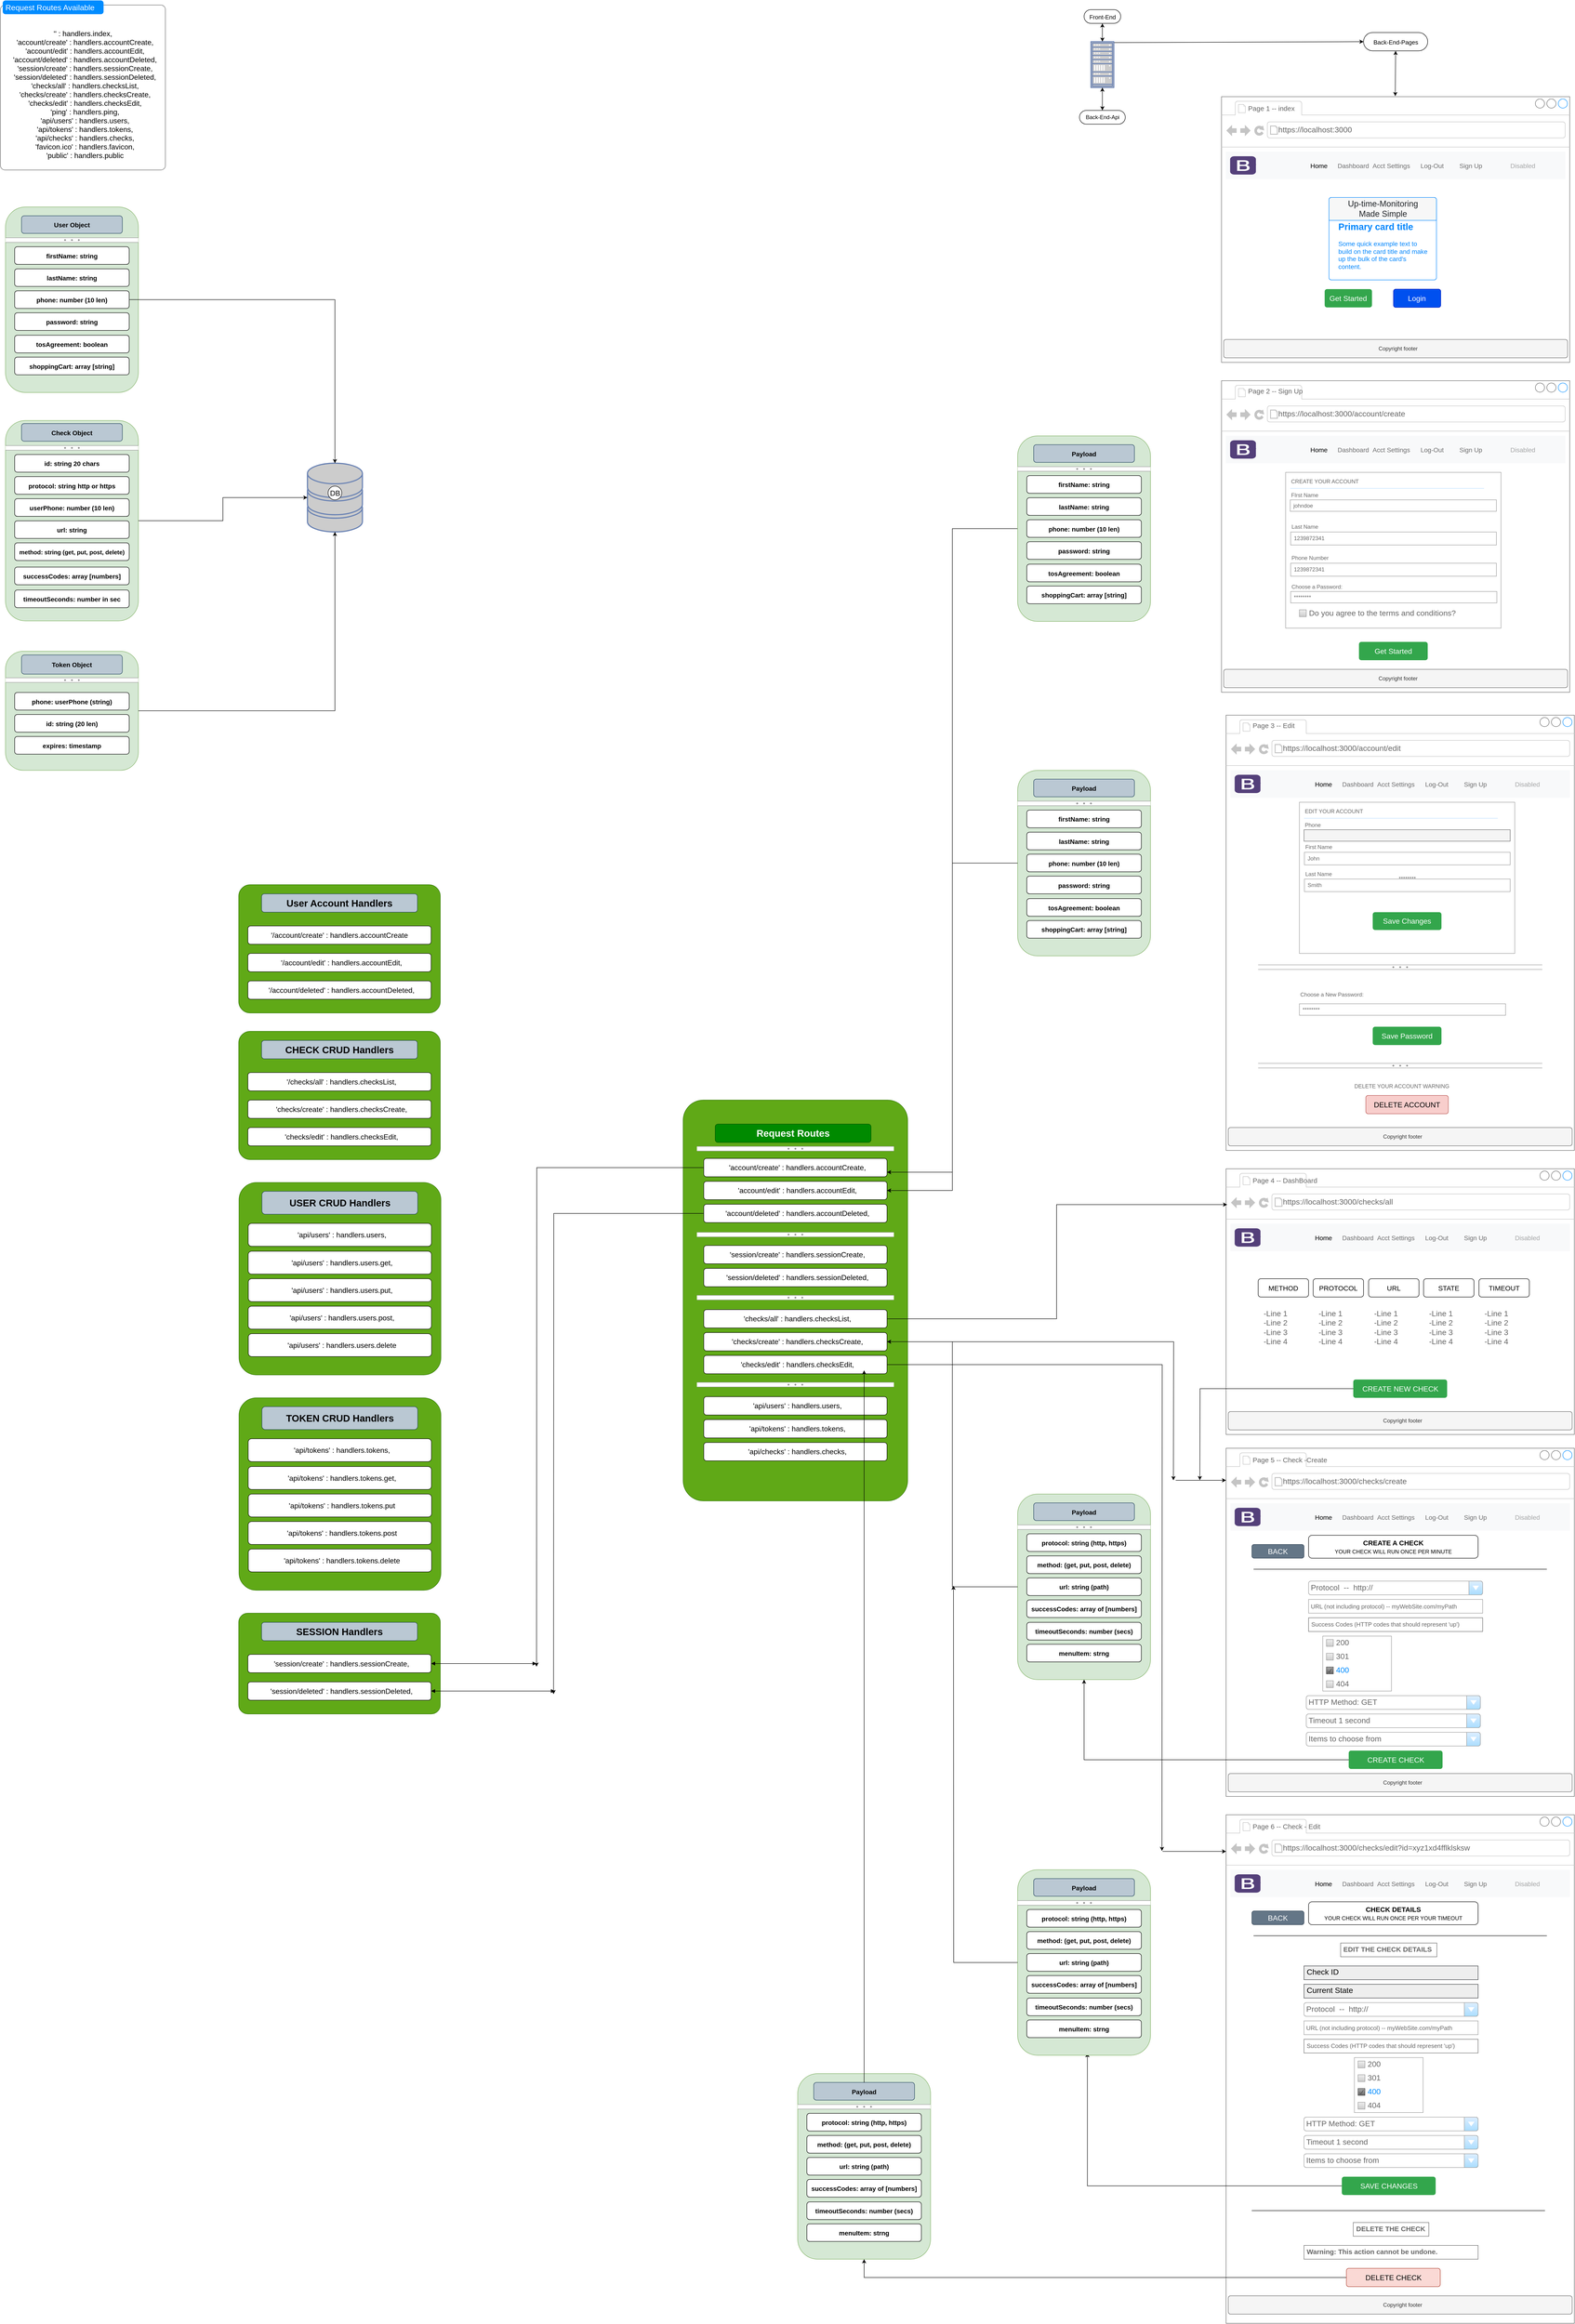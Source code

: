 <mxfile compressed="true" version="13.7.9" type="device"><diagram id="HdxNaWNrEfuCpzfJx3Q5" name="Page-1"><mxGraphModel dx="7792" dy="8072" grid="1" gridSize="10" guides="1" tooltips="1" connect="1" arrows="1" fold="1" page="1" pageScale="1" pageWidth="1100" pageHeight="850" background="#ffffff" math="0" shadow="0"><root><mxCell id="0"/><mxCell id="1" parent="0"/><mxCell id="HEYYxxTwpNp1r57DX43E-12" value="  &#10;&#10;'' : handlers.index,&#10;  'account/create' : handlers.accountCreate,&#10;  'account/edit' : handlers.accountEdit,&#10;  'account/deleted' : handlers.accountDeleted,&#10;  'session/create' : handlers.sessionCreate,&#10;  'session/deleted' : handlers.sessionDeleted,&#10;  'checks/all' : handlers.checksList,&#10;  'checks/create' : handlers.checksCreate,&#10;  'checks/edit' : handlers.checksEdit,&#10;  'ping' : handlers.ping,&#10;  'api/users' : handlers.users,&#10;  'api/tokens' : handlers.tokens,&#10;  'api/checks' : handlers.checks,&#10;  'favicon.ico' : handlers.favicon,&#10;  'public' : handlers.public" style="shape=mxgraph.mockup.containers.marginRect;rectMarginTop=10;strokeColor=#666666;strokeWidth=1;dashed=0;rounded=1;arcSize=5;recursiveResize=0;fontSize=16;" vertex="1" parent="1"><mxGeometry x="-970" y="-3380" width="360" height="370" as="geometry"/></mxCell><mxCell id="HEYYxxTwpNp1r57DX43E-13" value="Request Routes Available" style="shape=rect;strokeColor=none;fillColor=#008cff;strokeWidth=1;dashed=0;rounded=1;arcSize=20;fontColor=#ffffff;fontSize=17;spacing=2;spacingTop=-2;align=left;autosize=1;spacingLeft=4;resizeWidth=0;resizeHeight=0;perimeter=none;" vertex="1" parent="HEYYxxTwpNp1r57DX43E-12"><mxGeometry x="5" width="220" height="30" as="geometry"/></mxCell><mxCell id="HEYYxxTwpNp1r57DX43E-27" value="&lt;font style=&quot;font-size: 13px&quot;&gt;Front-End&lt;/font&gt;" style="html=1;dashed=0;whitespace=wrap;shape=mxgraph.dfd.start;fontSize=16;" vertex="1" parent="1"><mxGeometry x="1395" y="-3360" width="80" height="30" as="geometry"/></mxCell><mxCell id="HEYYxxTwpNp1r57DX43E-29" value="" style="endArrow=classic;startArrow=classic;html=1;fontSize=16;exitX=0.5;exitY=0;exitDx=0;exitDy=0;exitPerimeter=0;entryX=0.5;entryY=0.5;entryDx=0;entryDy=15;entryPerimeter=0;" edge="1" parent="1" source="HEYYxxTwpNp1r57DX43E-6" target="HEYYxxTwpNp1r57DX43E-27"><mxGeometry x="1255" y="-3380" width="50" height="50" as="geometry"><mxPoint x="1535" y="-3410" as="sourcePoint"/><mxPoint x="1585" y="-3460" as="targetPoint"/></mxGeometry></mxCell><mxCell id="HEYYxxTwpNp1r57DX43E-31" value="&lt;font style=&quot;font-size: 13px&quot;&gt;Back-End-Pages&lt;/font&gt;" style="html=1;dashed=0;whitespace=wrap;shape=mxgraph.dfd.start;fontSize=16;" vertex="1" parent="1"><mxGeometry x="2005" y="-3310" width="140" height="40" as="geometry"/></mxCell><mxCell id="HEYYxxTwpNp1r57DX43E-30" value="" style="endArrow=classic;html=1;fontSize=16;exitX=0.82;exitY=0.02;exitDx=0;exitDy=0;exitPerimeter=0;entryX=0;entryY=0.5;entryDx=0;entryDy=0;entryPerimeter=0;" edge="1" parent="1" source="HEYYxxTwpNp1r57DX43E-6" target="HEYYxxTwpNp1r57DX43E-31"><mxGeometry x="1255" y="-3380" width="50" height="50" as="geometry"><mxPoint x="1495" y="-3310" as="sourcePoint"/><mxPoint x="1595" y="-3290" as="targetPoint"/></mxGeometry></mxCell><mxCell id="HEYYxxTwpNp1r57DX43E-34" value="" style="endArrow=classic;startArrow=classic;html=1;fontSize=16;entryX=0.5;entryY=0.5;entryDx=0;entryDy=20;entryPerimeter=0;exitX=0.499;exitY=-0.002;exitDx=0;exitDy=0;exitPerimeter=0;" edge="1" parent="1" source="HEYYxxTwpNp1r57DX43E-9" target="HEYYxxTwpNp1r57DX43E-31"><mxGeometry x="1255" y="-3380" width="50" height="50" as="geometry"><mxPoint x="2025" y="-3180" as="sourcePoint"/><mxPoint x="1903" y="-3260" as="targetPoint"/></mxGeometry></mxCell><mxCell id="HEYYxxTwpNp1r57DX43E-63" value="" style="group" vertex="1" connectable="0" parent="1"><mxGeometry x="1695" y="-3170" width="760" height="580" as="geometry"/></mxCell><mxCell id="HEYYxxTwpNp1r57DX43E-9" value="" style="strokeWidth=1;shadow=0;dashed=0;align=center;html=1;shape=mxgraph.mockup.containers.browserWindow;rSize=0;strokeColor=#666666;strokeColor2=#008cff;strokeColor3=#c4c4c4;mainText=,;recursiveResize=0;" vertex="1" parent="HEYYxxTwpNp1r57DX43E-63"><mxGeometry width="760" height="580" as="geometry"/></mxCell><mxCell id="HEYYxxTwpNp1r57DX43E-10" value="Page 1 -- index" style="strokeWidth=1;shadow=0;dashed=0;align=center;html=1;shape=mxgraph.mockup.containers.anchor;fontSize=15;fontColor=#666666;align=left;" vertex="1" parent="HEYYxxTwpNp1r57DX43E-9"><mxGeometry x="56.296" y="12" width="140.741" height="26" as="geometry"/></mxCell><mxCell id="HEYYxxTwpNp1r57DX43E-11" value="https://localhost:3000" style="strokeWidth=1;shadow=0;dashed=0;align=center;html=1;shape=mxgraph.mockup.containers.anchor;rSize=0;fontSize=17;fontColor=#666666;align=left;" vertex="1" parent="HEYYxxTwpNp1r57DX43E-9"><mxGeometry x="121.975" y="60" width="234.568" height="26" as="geometry"/></mxCell><mxCell id="HEYYxxTwpNp1r57DX43E-35" value="Navbar" style="html=1;shadow=0;dashed=0;fillColor=#F8F9FA;strokeColor=none;fontSize=16;fontColor=#181819;align=left;spacing=15;" vertex="1" parent="HEYYxxTwpNp1r57DX43E-9"><mxGeometry x="9.383" y="120" width="741.235" height="60" as="geometry"/></mxCell><mxCell id="HEYYxxTwpNp1r57DX43E-52" value="" style="html=1;shadow=0;dashed=0;shape=mxgraph.bootstrap.logo;fillColor=#54407A;strokeColor=none;" vertex="1" parent="HEYYxxTwpNp1r57DX43E-35"><mxGeometry x="9.383" y="10" width="56.296" height="40" as="geometry"/></mxCell><mxCell id="HEYYxxTwpNp1r57DX43E-54" value="" style="group" vertex="1" connectable="0" parent="HEYYxxTwpNp1r57DX43E-35"><mxGeometry x="178.272" y="10" width="478.519" height="40" as="geometry"/></mxCell><mxCell id="HEYYxxTwpNp1r57DX43E-36" value="Home" style="fillColor=none;strokeColor=none;fontSize=14;fontColor=#181819;align=center;" vertex="1" parent="HEYYxxTwpNp1r57DX43E-54"><mxGeometry width="50" height="40" relative="1" as="geometry"><mxPoint as="offset"/></mxGeometry></mxCell><mxCell id="HEYYxxTwpNp1r57DX43E-37" value="Dashboard" style="fillColor=none;strokeColor=none;fontSize=14;fontColor=#7C7C7D;align=center;" vertex="1" parent="HEYYxxTwpNp1r57DX43E-54"><mxGeometry width="80" height="40" relative="1" as="geometry"><mxPoint x="60" as="offset"/></mxGeometry></mxCell><mxCell id="HEYYxxTwpNp1r57DX43E-40" value="Disabled" style="fillColor=none;strokeColor=none;fontSize=14;fontColor=#ADAEAF;align=center;" vertex="1" parent="HEYYxxTwpNp1r57DX43E-54"><mxGeometry width="80" height="40" relative="1" as="geometry"><mxPoint x="430" as="offset"/></mxGeometry></mxCell><mxCell id="HEYYxxTwpNp1r57DX43E-43" value="Acct Settings" style="fillColor=none;strokeColor=none;fontSize=14;fontColor=#7C7C7D;align=center;" vertex="1" parent="HEYYxxTwpNp1r57DX43E-54"><mxGeometry x="140.741" width="84.444" height="40" as="geometry"/></mxCell><mxCell id="HEYYxxTwpNp1r57DX43E-44" value="Log-Out" style="fillColor=none;strokeColor=none;fontSize=14;fontColor=#7C7C7D;align=center;" vertex="1" parent="HEYYxxTwpNp1r57DX43E-54"><mxGeometry x="234.568" width="75.062" height="40" as="geometry"/></mxCell><mxCell id="HEYYxxTwpNp1r57DX43E-45" value="Sign Up" style="fillColor=none;strokeColor=none;fontSize=14;fontColor=#7C7C7D;align=center;" vertex="1" parent="HEYYxxTwpNp1r57DX43E-54"><mxGeometry x="319.012" width="75.062" height="40" as="geometry"/></mxCell><mxCell id="HEYYxxTwpNp1r57DX43E-55" value="" style="group" vertex="1" connectable="0" parent="HEYYxxTwpNp1r57DX43E-54"><mxGeometry width="478.519" height="40" as="geometry"/></mxCell><mxCell id="HEYYxxTwpNp1r57DX43E-62" value="" style="group" vertex="1" connectable="0" parent="HEYYxxTwpNp1r57DX43E-55"><mxGeometry width="478.519" height="40" as="geometry"/></mxCell><mxCell id="HEYYxxTwpNp1r57DX43E-56" value="Home" style="fillColor=none;strokeColor=none;fontSize=14;fontColor=#181819;align=center;" vertex="1" parent="HEYYxxTwpNp1r57DX43E-62"><mxGeometry width="50" height="40" relative="1" as="geometry"><mxPoint as="offset"/></mxGeometry></mxCell><mxCell id="HEYYxxTwpNp1r57DX43E-57" value="Dashboard" style="fillColor=none;strokeColor=none;fontSize=14;fontColor=#7C7C7D;align=center;" vertex="1" parent="HEYYxxTwpNp1r57DX43E-62"><mxGeometry width="80" height="40" relative="1" as="geometry"><mxPoint x="60" as="offset"/></mxGeometry></mxCell><mxCell id="HEYYxxTwpNp1r57DX43E-58" value="Disabled" style="fillColor=none;strokeColor=none;fontSize=14;fontColor=#ADAEAF;align=center;" vertex="1" parent="HEYYxxTwpNp1r57DX43E-62"><mxGeometry width="80" height="40" relative="1" as="geometry"><mxPoint x="430" as="offset"/></mxGeometry></mxCell><mxCell id="HEYYxxTwpNp1r57DX43E-59" value="Acct Settings" style="fillColor=none;strokeColor=none;fontSize=14;fontColor=#7C7C7D;align=center;" vertex="1" parent="HEYYxxTwpNp1r57DX43E-62"><mxGeometry x="140.741" width="84.444" height="40" as="geometry"/></mxCell><mxCell id="HEYYxxTwpNp1r57DX43E-60" value="Log-Out" style="fillColor=none;strokeColor=none;fontSize=14;fontColor=#7C7C7D;align=center;" vertex="1" parent="HEYYxxTwpNp1r57DX43E-62"><mxGeometry x="234.568" width="75.062" height="40" as="geometry"/></mxCell><mxCell id="HEYYxxTwpNp1r57DX43E-61" value="Sign Up" style="fillColor=none;strokeColor=none;fontSize=14;fontColor=#7C7C7D;align=center;" vertex="1" parent="HEYYxxTwpNp1r57DX43E-62"><mxGeometry x="319.012" width="75.062" height="40" as="geometry"/></mxCell><mxCell id="HEYYxxTwpNp1r57DX43E-46" value="&lt;b&gt;&lt;font style=&quot;font-size: 20px&quot;&gt;Primary card title&lt;/font&gt;&lt;/b&gt;&lt;br style=&quot;font-size: 14px&quot;&gt;&lt;br style=&quot;font-size: 14px&quot;&gt;Some quick example text to build on the card title and make up the bulk of the card's content." style="html=1;shadow=0;dashed=0;shape=mxgraph.bootstrap.rrect;rSize=5;strokeColor=#0085FC;html=1;whiteSpace=wrap;fillColor=#ffffff;fontColor=#0085FC;verticalAlign=bottom;align=left;spacing=20;spacingBottom=0;fontSize=14;" vertex="1" parent="HEYYxxTwpNp1r57DX43E-9"><mxGeometry x="234.568" y="220" width="234.568" height="180" as="geometry"/></mxCell><mxCell id="HEYYxxTwpNp1r57DX43E-47" value="Up-time-Monitoring&lt;br&gt;Made Simple" style="html=1;shadow=0;dashed=0;shape=mxgraph.bootstrap.topButton;rSize=5;perimeter=none;whiteSpace=wrap;fillColor=#F7F7F7;strokeColor=#0085FC;fontColor=#212529;resizeWidth=1;fontSize=18;align=center;spacing=20;" vertex="1" parent="HEYYxxTwpNp1r57DX43E-46"><mxGeometry width="234.568" height="50" relative="1" as="geometry"/></mxCell><mxCell id="HEYYxxTwpNp1r57DX43E-48" value="Get Started" style="html=1;shadow=0;dashed=0;shape=mxgraph.bootstrap.rrect;rSize=5;strokeColor=none;strokeWidth=1;fillColor=#33A64C;fontColor=#FFFFFF;whiteSpace=wrap;align=center;verticalAlign=middle;spacingLeft=0;fontStyle=0;fontSize=16;spacing=5;" vertex="1" parent="HEYYxxTwpNp1r57DX43E-9"><mxGeometry x="225.185" y="420" width="103.21" height="40" as="geometry"/></mxCell><mxCell id="HEYYxxTwpNp1r57DX43E-49" value="Login" style="html=1;shadow=0;dashed=0;shape=mxgraph.bootstrap.rrect;rSize=5;strokeColor=#001DBC;strokeWidth=1;fillColor=#0050ef;fontColor=#ffffff;whiteSpace=wrap;align=center;verticalAlign=middle;spacingLeft=0;fontStyle=0;fontSize=16;spacing=5;" vertex="1" parent="HEYYxxTwpNp1r57DX43E-9"><mxGeometry x="375.309" y="420" width="103.21" height="40" as="geometry"/></mxCell><mxCell id="HEYYxxTwpNp1r57DX43E-53" value="Copyright footer" style="html=1;shadow=0;dashed=0;shape=mxgraph.bootstrap.rrect;rSize=5;strokeColor=#666666;strokeWidth=1;fillColor=#f5f5f5;fontColor=#333333;whiteSpace=wrap;align=center;verticalAlign=middle;spacingLeft=10;" vertex="1" parent="HEYYxxTwpNp1r57DX43E-9"><mxGeometry x="4.691" y="530" width="750.617" height="40" as="geometry"/></mxCell><mxCell id="HEYYxxTwpNp1r57DX43E-119" value="" style="group" vertex="1" connectable="0" parent="1"><mxGeometry x="1695" y="-2550" width="760" height="680" as="geometry"/></mxCell><mxCell id="HEYYxxTwpNp1r57DX43E-65" value="" style="group" vertex="1" connectable="0" parent="HEYYxxTwpNp1r57DX43E-119"><mxGeometry width="760" height="680" as="geometry"/></mxCell><mxCell id="HEYYxxTwpNp1r57DX43E-66" value="" style="strokeWidth=1;shadow=0;dashed=0;align=center;html=1;shape=mxgraph.mockup.containers.browserWindow;rSize=0;strokeColor=#666666;strokeColor2=#008cff;strokeColor3=#c4c4c4;mainText=,;recursiveResize=0;container=0;" vertex="1" parent="HEYYxxTwpNp1r57DX43E-65"><mxGeometry width="760" height="680" as="geometry"/></mxCell><mxCell id="HEYYxxTwpNp1r57DX43E-67" value="Page 2 -- Sign Up" style="strokeWidth=1;shadow=0;dashed=0;align=center;html=1;shape=mxgraph.mockup.containers.anchor;fontSize=15;fontColor=#666666;align=left;" vertex="1" parent="HEYYxxTwpNp1r57DX43E-65"><mxGeometry x="56.3" y="12" width="123.7" height="19" as="geometry"/></mxCell><mxCell id="HEYYxxTwpNp1r57DX43E-68" value="https://localhost:3000/account/create" style="strokeWidth=1;shadow=0;dashed=0;align=center;html=1;shape=mxgraph.mockup.containers.anchor;rSize=0;fontSize=17;fontColor=#666666;align=left;" vertex="1" parent="HEYYxxTwpNp1r57DX43E-65"><mxGeometry x="121.975" y="60" width="234.568" height="26" as="geometry"/></mxCell><mxCell id="HEYYxxTwpNp1r57DX43E-69" value="Navbar" style="html=1;shadow=0;dashed=0;fillColor=#F8F9FA;strokeColor=none;fontSize=16;fontColor=#181819;align=left;spacing=15;" vertex="1" parent="HEYYxxTwpNp1r57DX43E-65"><mxGeometry x="9.383" y="120" width="741.235" height="60" as="geometry"/></mxCell><mxCell id="HEYYxxTwpNp1r57DX43E-70" value="" style="html=1;shadow=0;dashed=0;shape=mxgraph.bootstrap.logo;fillColor=#54407A;strokeColor=none;" vertex="1" parent="HEYYxxTwpNp1r57DX43E-69"><mxGeometry x="9.383" y="10" width="56.296" height="40" as="geometry"/></mxCell><mxCell id="HEYYxxTwpNp1r57DX43E-71" value="" style="group" vertex="1" connectable="0" parent="HEYYxxTwpNp1r57DX43E-69"><mxGeometry x="178.272" y="10" width="478.519" height="40" as="geometry"/></mxCell><mxCell id="HEYYxxTwpNp1r57DX43E-72" value="Home" style="fillColor=none;strokeColor=none;fontSize=14;fontColor=#181819;align=center;" vertex="1" parent="HEYYxxTwpNp1r57DX43E-71"><mxGeometry width="50" height="40" relative="1" as="geometry"><mxPoint as="offset"/></mxGeometry></mxCell><mxCell id="HEYYxxTwpNp1r57DX43E-73" value="Dashboard" style="fillColor=none;strokeColor=none;fontSize=14;fontColor=#7C7C7D;align=center;" vertex="1" parent="HEYYxxTwpNp1r57DX43E-71"><mxGeometry width="80" height="40" relative="1" as="geometry"><mxPoint x="60" as="offset"/></mxGeometry></mxCell><mxCell id="HEYYxxTwpNp1r57DX43E-74" value="Disabled" style="fillColor=none;strokeColor=none;fontSize=14;fontColor=#ADAEAF;align=center;" vertex="1" parent="HEYYxxTwpNp1r57DX43E-71"><mxGeometry width="80" height="40" relative="1" as="geometry"><mxPoint x="430" as="offset"/></mxGeometry></mxCell><mxCell id="HEYYxxTwpNp1r57DX43E-75" value="Acct Settings" style="fillColor=none;strokeColor=none;fontSize=14;fontColor=#7C7C7D;align=center;" vertex="1" parent="HEYYxxTwpNp1r57DX43E-71"><mxGeometry x="140.741" width="84.444" height="40" as="geometry"/></mxCell><mxCell id="HEYYxxTwpNp1r57DX43E-76" value="Log-Out" style="fillColor=none;strokeColor=none;fontSize=14;fontColor=#7C7C7D;align=center;" vertex="1" parent="HEYYxxTwpNp1r57DX43E-71"><mxGeometry x="234.568" width="75.062" height="40" as="geometry"/></mxCell><mxCell id="HEYYxxTwpNp1r57DX43E-77" value="Sign Up" style="fillColor=none;strokeColor=none;fontSize=14;fontColor=#7C7C7D;align=center;" vertex="1" parent="HEYYxxTwpNp1r57DX43E-71"><mxGeometry x="319.012" width="75.062" height="40" as="geometry"/></mxCell><mxCell id="HEYYxxTwpNp1r57DX43E-78" value="" style="group" vertex="1" connectable="0" parent="HEYYxxTwpNp1r57DX43E-71"><mxGeometry width="478.519" height="40" as="geometry"/></mxCell><mxCell id="HEYYxxTwpNp1r57DX43E-79" value="" style="group" vertex="1" connectable="0" parent="HEYYxxTwpNp1r57DX43E-78"><mxGeometry width="478.519" height="40" as="geometry"/></mxCell><mxCell id="HEYYxxTwpNp1r57DX43E-80" value="Home" style="fillColor=none;strokeColor=none;fontSize=14;fontColor=#181819;align=center;" vertex="1" parent="HEYYxxTwpNp1r57DX43E-79"><mxGeometry width="50" height="40" relative="1" as="geometry"><mxPoint as="offset"/></mxGeometry></mxCell><mxCell id="HEYYxxTwpNp1r57DX43E-81" value="Dashboard" style="fillColor=none;strokeColor=none;fontSize=14;fontColor=#7C7C7D;align=center;" vertex="1" parent="HEYYxxTwpNp1r57DX43E-79"><mxGeometry width="80" height="40" relative="1" as="geometry"><mxPoint x="60" as="offset"/></mxGeometry></mxCell><mxCell id="HEYYxxTwpNp1r57DX43E-82" value="Disabled" style="fillColor=none;strokeColor=none;fontSize=14;fontColor=#ADAEAF;align=center;" vertex="1" parent="HEYYxxTwpNp1r57DX43E-79"><mxGeometry width="80" height="40" relative="1" as="geometry"><mxPoint x="430" as="offset"/></mxGeometry></mxCell><mxCell id="HEYYxxTwpNp1r57DX43E-83" value="Acct Settings" style="fillColor=none;strokeColor=none;fontSize=14;fontColor=#7C7C7D;align=center;" vertex="1" parent="HEYYxxTwpNp1r57DX43E-79"><mxGeometry x="140.741" width="84.444" height="40" as="geometry"/></mxCell><mxCell id="HEYYxxTwpNp1r57DX43E-84" value="Log-Out" style="fillColor=none;strokeColor=none;fontSize=14;fontColor=#7C7C7D;align=center;" vertex="1" parent="HEYYxxTwpNp1r57DX43E-79"><mxGeometry x="234.568" width="75.062" height="40" as="geometry"/></mxCell><mxCell id="HEYYxxTwpNp1r57DX43E-85" value="Sign Up" style="fillColor=none;strokeColor=none;fontSize=14;fontColor=#7C7C7D;align=center;" vertex="1" parent="HEYYxxTwpNp1r57DX43E-79"><mxGeometry x="319.012" width="75.062" height="40" as="geometry"/></mxCell><mxCell id="HEYYxxTwpNp1r57DX43E-88" value="Get Started" style="html=1;shadow=0;dashed=0;shape=mxgraph.bootstrap.rrect;rSize=5;strokeColor=none;strokeWidth=1;fillColor=#33A64C;fontColor=#FFFFFF;whiteSpace=wrap;align=center;verticalAlign=middle;spacingLeft=0;fontStyle=0;fontSize=16;spacing=5;" vertex="1" parent="HEYYxxTwpNp1r57DX43E-65"><mxGeometry x="300" y="570" width="150" height="40" as="geometry"/></mxCell><mxCell id="HEYYxxTwpNp1r57DX43E-90" value="Copyright footer" style="html=1;shadow=0;dashed=0;shape=mxgraph.bootstrap.rrect;rSize=5;strokeColor=#666666;strokeWidth=1;fillColor=#f5f5f5;fontColor=#333333;whiteSpace=wrap;align=center;verticalAlign=middle;spacingLeft=10;" vertex="1" parent="HEYYxxTwpNp1r57DX43E-65"><mxGeometry x="4.691" y="630" width="750.617" height="40" as="geometry"/></mxCell><mxCell id="HEYYxxTwpNp1r57DX43E-102" value="" style="strokeWidth=1;shadow=0;dashed=0;align=center;html=1;shape=mxgraph.mockup.forms.rrect;rSize=0;strokeColor=#999999;fillColor=#ffffff;fontSize=15;" vertex="1" parent="HEYYxxTwpNp1r57DX43E-65"><mxGeometry x="140" y="200" width="470" height="340" as="geometry"/></mxCell><mxCell id="HEYYxxTwpNp1r57DX43E-103" value="CREATE YOUR ACCOUNT" style="strokeWidth=1;shadow=0;dashed=0;align=center;html=1;shape=mxgraph.mockup.forms.anchor;fontSize=12;fontColor=#666666;align=left;resizeWidth=1;spacingLeft=0;" vertex="1" parent="HEYYxxTwpNp1r57DX43E-102"><mxGeometry width="426.279" height="20" relative="1" as="geometry"><mxPoint x="10" y="10" as="offset"/></mxGeometry></mxCell><mxCell id="HEYYxxTwpNp1r57DX43E-104" value="" style="shape=line;strokeColor=#ddeeff;strokeWidth=2;html=1;resizeWidth=1;" vertex="1" parent="HEYYxxTwpNp1r57DX43E-102"><mxGeometry width="423.0" height="10" relative="1" as="geometry"><mxPoint x="10" y="30" as="offset"/></mxGeometry></mxCell><mxCell id="HEYYxxTwpNp1r57DX43E-105" value="FIrst Name" style="strokeWidth=1;shadow=0;dashed=0;align=center;html=1;shape=mxgraph.mockup.forms.anchor;fontSize=12;fontColor=#666666;align=left;resizeWidth=1;spacingLeft=0;" vertex="1" parent="HEYYxxTwpNp1r57DX43E-102"><mxGeometry width="235.0" height="20" relative="1" as="geometry"><mxPoint x="10" y="40" as="offset"/></mxGeometry></mxCell><mxCell id="HEYYxxTwpNp1r57DX43E-106" value="johndoe" style="strokeWidth=1;shadow=0;dashed=0;align=center;html=1;shape=mxgraph.mockup.forms.rrect;rSize=0;strokeColor=#999999;fontColor=#666666;align=left;spacingLeft=5;resizeWidth=1;" vertex="1" parent="HEYYxxTwpNp1r57DX43E-102"><mxGeometry width="450" height="25" relative="1" as="geometry"><mxPoint x="10" y="60" as="offset"/></mxGeometry></mxCell><mxCell id="HEYYxxTwpNp1r57DX43E-107" value="Choose a Password:" style="strokeWidth=1;shadow=0;dashed=0;align=center;html=1;shape=mxgraph.mockup.forms.anchor;fontSize=12;fontColor=#666666;align=left;resizeWidth=1;spacingLeft=0;" vertex="1" parent="HEYYxxTwpNp1r57DX43E-102"><mxGeometry width="235.0" height="20" relative="1" as="geometry"><mxPoint x="10.93" y="240" as="offset"/></mxGeometry></mxCell><mxCell id="HEYYxxTwpNp1r57DX43E-108" value="********" style="strokeWidth=1;shadow=0;dashed=0;align=center;html=1;shape=mxgraph.mockup.forms.rrect;rSize=0;strokeColor=#999999;fontColor=#666666;align=left;spacingLeft=5;resizeWidth=1;" vertex="1" parent="HEYYxxTwpNp1r57DX43E-102"><mxGeometry width="450" height="25" relative="1" as="geometry"><mxPoint x="10.93" y="260" as="offset"/></mxGeometry></mxCell><mxCell id="HEYYxxTwpNp1r57DX43E-110" value="" style="strokeWidth=1;shadow=0;dashed=0;align=center;html=1;shape=mxgraph.mockup.forms.anchor;fontSize=12;fontColor=#9999ff;align=left;spacingLeft=0;fontStyle=4;resizeWidth=1;" vertex="1" parent="HEYYxxTwpNp1r57DX43E-102"><mxGeometry y="1" width="352.5" height="20" relative="1" as="geometry"><mxPoint x="10" y="-110" as="offset"/></mxGeometry></mxCell><mxCell id="HEYYxxTwpNp1r57DX43E-114" value="1239872341" style="strokeWidth=1;shadow=0;dashed=0;align=center;html=1;shape=mxgraph.mockup.forms.rrect;rSize=0;strokeColor=#999999;fontColor=#666666;align=left;spacingLeft=5;resizeWidth=1;" vertex="1" parent="HEYYxxTwpNp1r57DX43E-102"><mxGeometry x="10.93" y="198.33" width="449.07" height="28.33" as="geometry"/></mxCell><mxCell id="HEYYxxTwpNp1r57DX43E-115" value="Last Name" style="strokeWidth=1;shadow=0;dashed=0;align=center;html=1;shape=mxgraph.mockup.forms.anchor;fontSize=12;fontColor=#666666;align=left;resizeWidth=1;spacingLeft=0;rotation=0;" vertex="1" parent="HEYYxxTwpNp1r57DX43E-102"><mxGeometry x="10.93" y="107.667" width="235.0" height="22.565" as="geometry"/></mxCell><mxCell id="HEYYxxTwpNp1r57DX43E-116" value="Phone Number" style="strokeWidth=1;shadow=0;dashed=0;align=center;html=1;shape=mxgraph.mockup.forms.anchor;fontSize=12;fontColor=#666666;align=left;resizeWidth=1;spacingLeft=0;" vertex="1" parent="HEYYxxTwpNp1r57DX43E-102"><mxGeometry x="10.93" y="175.667" width="235.0" height="22.667" as="geometry"/></mxCell><mxCell id="HEYYxxTwpNp1r57DX43E-117" value="1239872341" style="strokeWidth=1;shadow=0;dashed=0;align=center;html=1;shape=mxgraph.mockup.forms.rrect;rSize=0;strokeColor=#999999;fontColor=#666666;align=left;spacingLeft=5;resizeWidth=1;" vertex="1" parent="HEYYxxTwpNp1r57DX43E-102"><mxGeometry x="10.93" y="130.231" width="449.07" height="28.33" as="geometry"/></mxCell><mxCell id="HEYYxxTwpNp1r57DX43E-118" value="Do you agree to the terms and conditions?" style="strokeWidth=1;shadow=0;dashed=0;align=center;html=1;shape=mxgraph.mockup.forms.rrect;rSize=0;fillColor=#eeeeee;strokeColor=#999999;gradientColor=#cccccc;align=left;spacingLeft=4;fontSize=17;fontColor=#666666;labelPosition=right;" vertex="1" parent="HEYYxxTwpNp1r57DX43E-102"><mxGeometry x="30" y="300" width="15" height="15" as="geometry"/></mxCell><mxCell id="HEYYxxTwpNp1r57DX43E-121" value="" style="group" vertex="1" connectable="0" parent="1"><mxGeometry x="1705" y="-1820" width="760" height="1260" as="geometry"/></mxCell><mxCell id="HEYYxxTwpNp1r57DX43E-122" value="" style="strokeWidth=1;shadow=0;dashed=0;align=center;html=1;shape=mxgraph.mockup.containers.browserWindow;rSize=0;strokeColor=#666666;strokeColor2=#008cff;strokeColor3=#c4c4c4;mainText=,;recursiveResize=0;container=0;" vertex="1" parent="HEYYxxTwpNp1r57DX43E-121"><mxGeometry width="760" height="950" as="geometry"/></mxCell><mxCell id="HEYYxxTwpNp1r57DX43E-123" value="Page 3 -- Edit" style="strokeWidth=1;shadow=0;dashed=0;align=center;html=1;shape=mxgraph.mockup.containers.anchor;fontSize=15;fontColor=#666666;align=left;" vertex="1" parent="HEYYxxTwpNp1r57DX43E-121"><mxGeometry x="56.3" y="12" width="123.7" height="19" as="geometry"/></mxCell><mxCell id="HEYYxxTwpNp1r57DX43E-124" value="https://localhost:3000/account/edit" style="strokeWidth=1;shadow=0;dashed=0;align=center;html=1;shape=mxgraph.mockup.containers.anchor;rSize=0;fontSize=17;fontColor=#666666;align=left;" vertex="1" parent="HEYYxxTwpNp1r57DX43E-121"><mxGeometry x="121.98" y="60" width="338.02" height="26" as="geometry"/></mxCell><mxCell id="HEYYxxTwpNp1r57DX43E-125" value="Navbar" style="html=1;shadow=0;dashed=0;fillColor=#F8F9FA;strokeColor=none;fontSize=16;fontColor=#181819;align=left;spacing=15;" vertex="1" parent="HEYYxxTwpNp1r57DX43E-121"><mxGeometry x="9.383" y="120" width="741.235" height="60" as="geometry"/></mxCell><mxCell id="HEYYxxTwpNp1r57DX43E-126" value="" style="html=1;shadow=0;dashed=0;shape=mxgraph.bootstrap.logo;fillColor=#54407A;strokeColor=none;" vertex="1" parent="HEYYxxTwpNp1r57DX43E-125"><mxGeometry x="9.383" y="10" width="56.296" height="40" as="geometry"/></mxCell><mxCell id="HEYYxxTwpNp1r57DX43E-127" value="" style="group" vertex="1" connectable="0" parent="HEYYxxTwpNp1r57DX43E-125"><mxGeometry x="178.272" y="10" width="478.519" height="40" as="geometry"/></mxCell><mxCell id="HEYYxxTwpNp1r57DX43E-128" value="Home" style="fillColor=none;strokeColor=none;fontSize=14;fontColor=#181819;align=center;" vertex="1" parent="HEYYxxTwpNp1r57DX43E-127"><mxGeometry width="50" height="40" relative="1" as="geometry"><mxPoint as="offset"/></mxGeometry></mxCell><mxCell id="HEYYxxTwpNp1r57DX43E-129" value="Dashboard" style="fillColor=none;strokeColor=none;fontSize=14;fontColor=#7C7C7D;align=center;" vertex="1" parent="HEYYxxTwpNp1r57DX43E-127"><mxGeometry width="80" height="40" relative="1" as="geometry"><mxPoint x="60" as="offset"/></mxGeometry></mxCell><mxCell id="HEYYxxTwpNp1r57DX43E-130" value="Disabled" style="fillColor=none;strokeColor=none;fontSize=14;fontColor=#ADAEAF;align=center;" vertex="1" parent="HEYYxxTwpNp1r57DX43E-127"><mxGeometry width="80" height="40" relative="1" as="geometry"><mxPoint x="430" as="offset"/></mxGeometry></mxCell><mxCell id="HEYYxxTwpNp1r57DX43E-131" value="Acct Settings" style="fillColor=none;strokeColor=none;fontSize=14;fontColor=#7C7C7D;align=center;" vertex="1" parent="HEYYxxTwpNp1r57DX43E-127"><mxGeometry x="140.741" width="84.444" height="40" as="geometry"/></mxCell><mxCell id="HEYYxxTwpNp1r57DX43E-132" value="Log-Out" style="fillColor=none;strokeColor=none;fontSize=14;fontColor=#7C7C7D;align=center;" vertex="1" parent="HEYYxxTwpNp1r57DX43E-127"><mxGeometry x="234.568" width="75.062" height="40" as="geometry"/></mxCell><mxCell id="HEYYxxTwpNp1r57DX43E-133" value="Sign Up" style="fillColor=none;strokeColor=none;fontSize=14;fontColor=#7C7C7D;align=center;" vertex="1" parent="HEYYxxTwpNp1r57DX43E-127"><mxGeometry x="319.012" width="75.062" height="40" as="geometry"/></mxCell><mxCell id="HEYYxxTwpNp1r57DX43E-134" value="" style="group" vertex="1" connectable="0" parent="HEYYxxTwpNp1r57DX43E-127"><mxGeometry width="478.519" height="40" as="geometry"/></mxCell><mxCell id="HEYYxxTwpNp1r57DX43E-135" value="" style="group" vertex="1" connectable="0" parent="HEYYxxTwpNp1r57DX43E-134"><mxGeometry width="478.519" height="40" as="geometry"/></mxCell><mxCell id="HEYYxxTwpNp1r57DX43E-136" value="Home" style="fillColor=none;strokeColor=none;fontSize=14;fontColor=#181819;align=center;" vertex="1" parent="HEYYxxTwpNp1r57DX43E-135"><mxGeometry width="50" height="40" relative="1" as="geometry"><mxPoint as="offset"/></mxGeometry></mxCell><mxCell id="HEYYxxTwpNp1r57DX43E-137" value="Dashboard" style="fillColor=none;strokeColor=none;fontSize=14;fontColor=#7C7C7D;align=center;" vertex="1" parent="HEYYxxTwpNp1r57DX43E-135"><mxGeometry width="80" height="40" relative="1" as="geometry"><mxPoint x="60" as="offset"/></mxGeometry></mxCell><mxCell id="HEYYxxTwpNp1r57DX43E-138" value="Disabled" style="fillColor=none;strokeColor=none;fontSize=14;fontColor=#ADAEAF;align=center;" vertex="1" parent="HEYYxxTwpNp1r57DX43E-135"><mxGeometry width="80" height="40" relative="1" as="geometry"><mxPoint x="430" as="offset"/></mxGeometry></mxCell><mxCell id="HEYYxxTwpNp1r57DX43E-139" value="Acct Settings" style="fillColor=none;strokeColor=none;fontSize=14;fontColor=#7C7C7D;align=center;" vertex="1" parent="HEYYxxTwpNp1r57DX43E-135"><mxGeometry x="140.741" width="84.444" height="40" as="geometry"/></mxCell><mxCell id="HEYYxxTwpNp1r57DX43E-140" value="Log-Out" style="fillColor=none;strokeColor=none;fontSize=14;fontColor=#7C7C7D;align=center;" vertex="1" parent="HEYYxxTwpNp1r57DX43E-135"><mxGeometry x="234.568" width="75.062" height="40" as="geometry"/></mxCell><mxCell id="HEYYxxTwpNp1r57DX43E-141" value="Sign Up" style="fillColor=none;strokeColor=none;fontSize=14;fontColor=#7C7C7D;align=center;" vertex="1" parent="HEYYxxTwpNp1r57DX43E-135"><mxGeometry x="319.012" width="75.062" height="40" as="geometry"/></mxCell><mxCell id="HEYYxxTwpNp1r57DX43E-142" value="Save Password" style="html=1;shadow=0;dashed=0;shape=mxgraph.bootstrap.rrect;rSize=5;strokeColor=none;strokeWidth=1;fillColor=#33A64C;fontColor=#FFFFFF;whiteSpace=wrap;align=center;verticalAlign=middle;spacingLeft=0;fontStyle=0;fontSize=16;spacing=5;" vertex="1" parent="HEYYxxTwpNp1r57DX43E-121"><mxGeometry x="320" y="680" width="150" height="40" as="geometry"/></mxCell><mxCell id="HEYYxxTwpNp1r57DX43E-143" value="Copyright footer" style="html=1;shadow=0;dashed=0;shape=mxgraph.bootstrap.rrect;rSize=5;strokeColor=#666666;strokeWidth=1;fillColor=#f5f5f5;fontColor=#333333;whiteSpace=wrap;align=center;verticalAlign=middle;spacingLeft=10;" vertex="1" parent="HEYYxxTwpNp1r57DX43E-121"><mxGeometry x="4.691" y="900" width="750.617" height="40" as="geometry"/></mxCell><mxCell id="HEYYxxTwpNp1r57DX43E-144" value="&#10;&#10;&lt;span style=&quot;color: rgb(102, 102, 102); font-family: helvetica; font-size: 12px; font-style: normal; font-weight: 400; letter-spacing: normal; text-align: left; text-indent: 0px; text-transform: none; word-spacing: 0px; background-color: rgb(255, 255, 255); display: inline; float: none;&quot;&gt;********&lt;/span&gt;&#10;&#10;" style="strokeWidth=1;shadow=0;dashed=0;align=center;html=1;shape=mxgraph.mockup.forms.rrect;rSize=0;strokeColor=#999999;fillColor=#ffffff;fontSize=15;" vertex="1" parent="HEYYxxTwpNp1r57DX43E-121"><mxGeometry x="160" y="190" width="470" height="330" as="geometry"/></mxCell><mxCell id="HEYYxxTwpNp1r57DX43E-145" value="EDIT YOUR ACCOUNT" style="strokeWidth=1;shadow=0;dashed=0;align=center;html=1;shape=mxgraph.mockup.forms.anchor;fontSize=12;fontColor=#666666;align=left;resizeWidth=1;spacingLeft=0;" vertex="1" parent="HEYYxxTwpNp1r57DX43E-144"><mxGeometry width="426.279" height="20" relative="1" as="geometry"><mxPoint x="10" y="10" as="offset"/></mxGeometry></mxCell><mxCell id="HEYYxxTwpNp1r57DX43E-146" value="" style="shape=line;strokeColor=#ddeeff;strokeWidth=2;html=1;resizeWidth=1;" vertex="1" parent="HEYYxxTwpNp1r57DX43E-144"><mxGeometry width="423.0" height="10" relative="1" as="geometry"><mxPoint x="10" y="30" as="offset"/></mxGeometry></mxCell><mxCell id="HEYYxxTwpNp1r57DX43E-147" value="Phone" style="strokeWidth=1;shadow=0;dashed=0;align=center;html=1;shape=mxgraph.mockup.forms.anchor;fontSize=12;fontColor=#666666;align=left;resizeWidth=1;spacingLeft=0;" vertex="1" parent="HEYYxxTwpNp1r57DX43E-144"><mxGeometry width="235.0" height="20" relative="1" as="geometry"><mxPoint x="10" y="40" as="offset"/></mxGeometry></mxCell><mxCell id="HEYYxxTwpNp1r57DX43E-148" value="" style="strokeWidth=1;shadow=0;dashed=0;align=center;html=1;shape=mxgraph.mockup.forms.rrect;rSize=0;strokeColor=#666666;fontColor=#333333;align=left;spacingLeft=5;resizeWidth=1;fillColor=#f5f5f5;" vertex="1" parent="HEYYxxTwpNp1r57DX43E-144"><mxGeometry width="450" height="25" relative="1" as="geometry"><mxPoint x="10" y="60" as="offset"/></mxGeometry></mxCell><mxCell id="HEYYxxTwpNp1r57DX43E-151" value="" style="strokeWidth=1;shadow=0;dashed=0;align=center;html=1;shape=mxgraph.mockup.forms.anchor;fontSize=12;fontColor=#9999ff;align=left;spacingLeft=0;fontStyle=4;resizeWidth=1;" vertex="1" parent="HEYYxxTwpNp1r57DX43E-144"><mxGeometry y="1" width="352.5" height="20" relative="1" as="geometry"><mxPoint x="10" y="-110" as="offset"/></mxGeometry></mxCell><mxCell id="HEYYxxTwpNp1r57DX43E-152" value="Smith" style="strokeWidth=1;shadow=0;dashed=0;align=center;html=1;shape=mxgraph.mockup.forms.rrect;rSize=0;strokeColor=#999999;fontColor=#666666;align=left;spacingLeft=5;resizeWidth=1;" vertex="1" parent="HEYYxxTwpNp1r57DX43E-144"><mxGeometry x="10.93" y="167.581" width="449.07" height="27.496" as="geometry"/></mxCell><mxCell id="HEYYxxTwpNp1r57DX43E-153" value="First Name" style="strokeWidth=1;shadow=0;dashed=0;align=center;html=1;shape=mxgraph.mockup.forms.anchor;fontSize=12;fontColor=#666666;align=left;resizeWidth=1;spacingLeft=0;rotation=0;" vertex="1" parent="HEYYxxTwpNp1r57DX43E-144"><mxGeometry x="10.93" y="87.35" width="235.0" height="21.901" as="geometry"/></mxCell><mxCell id="HEYYxxTwpNp1r57DX43E-154" value="Last Name" style="strokeWidth=1;shadow=0;dashed=0;align=center;html=1;shape=mxgraph.mockup.forms.anchor;fontSize=12;fontColor=#666666;align=left;resizeWidth=1;spacingLeft=0;" vertex="1" parent="HEYYxxTwpNp1r57DX43E-144"><mxGeometry x="10.93" y="145.585" width="235.0" height="22.0" as="geometry"/></mxCell><mxCell id="HEYYxxTwpNp1r57DX43E-155" value="John" style="strokeWidth=1;shadow=0;dashed=0;align=center;html=1;shape=mxgraph.mockup.forms.rrect;rSize=0;strokeColor=#999999;fontColor=#666666;align=left;spacingLeft=5;resizeWidth=1;" vertex="1" parent="HEYYxxTwpNp1r57DX43E-144"><mxGeometry x="10.93" y="109.25" width="449.07" height="27.496" as="geometry"/></mxCell><mxCell id="HEYYxxTwpNp1r57DX43E-193" value="Save Changes" style="html=1;shadow=0;dashed=0;shape=mxgraph.bootstrap.rrect;rSize=5;strokeColor=none;strokeWidth=1;fillColor=#33A64C;fontColor=#FFFFFF;whiteSpace=wrap;align=center;verticalAlign=middle;spacingLeft=0;fontStyle=0;fontSize=16;spacing=5;" vertex="1" parent="HEYYxxTwpNp1r57DX43E-144"><mxGeometry x="160" y="239.995" width="150" height="38.824" as="geometry"/></mxCell><mxCell id="HEYYxxTwpNp1r57DX43E-150" value="********" style="strokeWidth=1;shadow=0;dashed=0;align=center;html=1;shape=mxgraph.mockup.forms.rrect;rSize=0;strokeColor=#999999;fontColor=#666666;align=left;spacingLeft=5;resizeWidth=1;" vertex="1" parent="HEYYxxTwpNp1r57DX43E-121"><mxGeometry width="450" height="25" relative="1" as="geometry"><mxPoint x="160" y="630" as="offset"/></mxGeometry></mxCell><mxCell id="HEYYxxTwpNp1r57DX43E-149" value="Choose a New Password:" style="strokeWidth=1;shadow=0;dashed=0;align=center;html=1;shape=mxgraph.mockup.forms.anchor;fontSize=12;fontColor=#666666;align=left;resizeWidth=1;spacingLeft=0;" vertex="1" parent="HEYYxxTwpNp1r57DX43E-121"><mxGeometry width="235.0" height="20" relative="1" as="geometry"><mxPoint x="160" y="600" as="offset"/></mxGeometry></mxCell><mxCell id="HEYYxxTwpNp1r57DX43E-194" value="" style="verticalLabelPosition=bottom;shadow=0;dashed=0;align=center;html=1;verticalAlign=top;strokeWidth=1;shape=mxgraph.mockup.forms.splitter;strokeColor=#999999;fontSize=15;" vertex="1" parent="HEYYxxTwpNp1r57DX43E-121"><mxGeometry x="70" y="545" width="620" height="10" as="geometry"/></mxCell><mxCell id="HEYYxxTwpNp1r57DX43E-195" value="" style="verticalLabelPosition=bottom;shadow=0;dashed=0;align=center;html=1;verticalAlign=top;strokeWidth=1;shape=mxgraph.mockup.forms.splitter;strokeColor=#999999;fontSize=15;" vertex="1" parent="HEYYxxTwpNp1r57DX43E-121"><mxGeometry x="70" y="760" width="620" height="10" as="geometry"/></mxCell><mxCell id="HEYYxxTwpNp1r57DX43E-196" value="DELETE ACCOUNT" style="html=1;shadow=0;dashed=0;shape=mxgraph.bootstrap.rrect;rSize=5;strokeColor=#b85450;strokeWidth=1;fillColor=#f8cecc;whiteSpace=wrap;align=center;verticalAlign=middle;spacingLeft=0;fontStyle=0;fontSize=16;spacing=5;" vertex="1" parent="HEYYxxTwpNp1r57DX43E-121"><mxGeometry x="305" y="830" width="180" height="40" as="geometry"/></mxCell><mxCell id="HEYYxxTwpNp1r57DX43E-197" value="DELETE YOUR ACCOUNT WARNING" style="strokeWidth=1;shadow=0;dashed=0;align=center;html=1;shape=mxgraph.mockup.forms.anchor;fontSize=12;fontColor=#666666;align=left;resizeWidth=1;spacingLeft=0;" vertex="1" parent="HEYYxxTwpNp1r57DX43E-121"><mxGeometry x="277.5" y="800" width="235.0" height="20" as="geometry"/></mxCell><mxCell id="HEYYxxTwpNp1r57DX43E-198" value="" style="group" vertex="1" connectable="0" parent="1"><mxGeometry x="1705" y="-830" width="760" height="580" as="geometry"/></mxCell><mxCell id="HEYYxxTwpNp1r57DX43E-199" value="" style="strokeWidth=1;shadow=0;dashed=0;align=center;html=1;shape=mxgraph.mockup.containers.browserWindow;rSize=0;strokeColor=#666666;strokeColor2=#008cff;strokeColor3=#c4c4c4;mainText=,;recursiveResize=0;" vertex="1" parent="HEYYxxTwpNp1r57DX43E-198"><mxGeometry width="760" height="580" as="geometry"/></mxCell><mxCell id="HEYYxxTwpNp1r57DX43E-200" value="Page 4 -- DashBoard" style="strokeWidth=1;shadow=0;dashed=0;align=center;html=1;shape=mxgraph.mockup.containers.anchor;fontSize=15;fontColor=#666666;align=left;" vertex="1" parent="HEYYxxTwpNp1r57DX43E-199"><mxGeometry x="56.3" y="12" width="173.7" height="26" as="geometry"/></mxCell><mxCell id="HEYYxxTwpNp1r57DX43E-201" value="https://localhost:3000/checks/all" style="strokeWidth=1;shadow=0;dashed=0;align=center;html=1;shape=mxgraph.mockup.containers.anchor;rSize=0;fontSize=17;fontColor=#666666;align=left;" vertex="1" parent="HEYYxxTwpNp1r57DX43E-199"><mxGeometry x="121.98" y="60" width="328.02" height="26" as="geometry"/></mxCell><mxCell id="HEYYxxTwpNp1r57DX43E-202" value="Navbar" style="html=1;shadow=0;dashed=0;fillColor=#F8F9FA;strokeColor=none;fontSize=16;fontColor=#181819;align=left;spacing=15;" vertex="1" parent="HEYYxxTwpNp1r57DX43E-199"><mxGeometry x="9.383" y="120" width="741.235" height="60" as="geometry"/></mxCell><mxCell id="HEYYxxTwpNp1r57DX43E-203" value="" style="html=1;shadow=0;dashed=0;shape=mxgraph.bootstrap.logo;fillColor=#54407A;strokeColor=none;" vertex="1" parent="HEYYxxTwpNp1r57DX43E-202"><mxGeometry x="9.383" y="10" width="56.296" height="40" as="geometry"/></mxCell><mxCell id="HEYYxxTwpNp1r57DX43E-204" value="" style="group" vertex="1" connectable="0" parent="HEYYxxTwpNp1r57DX43E-202"><mxGeometry x="178.272" y="10" width="478.519" height="40" as="geometry"/></mxCell><mxCell id="HEYYxxTwpNp1r57DX43E-205" value="Home" style="fillColor=none;strokeColor=none;fontSize=14;fontColor=#181819;align=center;" vertex="1" parent="HEYYxxTwpNp1r57DX43E-204"><mxGeometry width="50" height="40" relative="1" as="geometry"><mxPoint as="offset"/></mxGeometry></mxCell><mxCell id="HEYYxxTwpNp1r57DX43E-206" value="Dashboard" style="fillColor=none;strokeColor=none;fontSize=14;fontColor=#7C7C7D;align=center;" vertex="1" parent="HEYYxxTwpNp1r57DX43E-204"><mxGeometry width="80" height="40" relative="1" as="geometry"><mxPoint x="60" as="offset"/></mxGeometry></mxCell><mxCell id="HEYYxxTwpNp1r57DX43E-207" value="Disabled" style="fillColor=none;strokeColor=none;fontSize=14;fontColor=#ADAEAF;align=center;" vertex="1" parent="HEYYxxTwpNp1r57DX43E-204"><mxGeometry width="80" height="40" relative="1" as="geometry"><mxPoint x="430" as="offset"/></mxGeometry></mxCell><mxCell id="HEYYxxTwpNp1r57DX43E-208" value="Acct Settings" style="fillColor=none;strokeColor=none;fontSize=14;fontColor=#7C7C7D;align=center;" vertex="1" parent="HEYYxxTwpNp1r57DX43E-204"><mxGeometry x="140.741" width="84.444" height="40" as="geometry"/></mxCell><mxCell id="HEYYxxTwpNp1r57DX43E-209" value="Log-Out" style="fillColor=none;strokeColor=none;fontSize=14;fontColor=#7C7C7D;align=center;" vertex="1" parent="HEYYxxTwpNp1r57DX43E-204"><mxGeometry x="234.568" width="75.062" height="40" as="geometry"/></mxCell><mxCell id="HEYYxxTwpNp1r57DX43E-210" value="Sign Up" style="fillColor=none;strokeColor=none;fontSize=14;fontColor=#7C7C7D;align=center;" vertex="1" parent="HEYYxxTwpNp1r57DX43E-204"><mxGeometry x="319.012" width="75.062" height="40" as="geometry"/></mxCell><mxCell id="HEYYxxTwpNp1r57DX43E-211" value="" style="group" vertex="1" connectable="0" parent="HEYYxxTwpNp1r57DX43E-204"><mxGeometry width="478.519" height="40" as="geometry"/></mxCell><mxCell id="HEYYxxTwpNp1r57DX43E-212" value="" style="group" vertex="1" connectable="0" parent="HEYYxxTwpNp1r57DX43E-211"><mxGeometry width="478.519" height="40" as="geometry"/></mxCell><mxCell id="HEYYxxTwpNp1r57DX43E-213" value="Home" style="fillColor=none;strokeColor=none;fontSize=14;fontColor=#181819;align=center;" vertex="1" parent="HEYYxxTwpNp1r57DX43E-212"><mxGeometry width="50" height="40" relative="1" as="geometry"><mxPoint as="offset"/></mxGeometry></mxCell><mxCell id="HEYYxxTwpNp1r57DX43E-214" value="Dashboard" style="fillColor=none;strokeColor=none;fontSize=14;fontColor=#7C7C7D;align=center;" vertex="1" parent="HEYYxxTwpNp1r57DX43E-212"><mxGeometry width="80" height="40" relative="1" as="geometry"><mxPoint x="60" as="offset"/></mxGeometry></mxCell><mxCell id="HEYYxxTwpNp1r57DX43E-215" value="Disabled" style="fillColor=none;strokeColor=none;fontSize=14;fontColor=#ADAEAF;align=center;" vertex="1" parent="HEYYxxTwpNp1r57DX43E-212"><mxGeometry width="80" height="40" relative="1" as="geometry"><mxPoint x="430" as="offset"/></mxGeometry></mxCell><mxCell id="HEYYxxTwpNp1r57DX43E-216" value="Acct Settings" style="fillColor=none;strokeColor=none;fontSize=14;fontColor=#7C7C7D;align=center;" vertex="1" parent="HEYYxxTwpNp1r57DX43E-212"><mxGeometry x="140.741" width="84.444" height="40" as="geometry"/></mxCell><mxCell id="HEYYxxTwpNp1r57DX43E-217" value="Log-Out" style="fillColor=none;strokeColor=none;fontSize=14;fontColor=#7C7C7D;align=center;" vertex="1" parent="HEYYxxTwpNp1r57DX43E-212"><mxGeometry x="234.568" width="75.062" height="40" as="geometry"/></mxCell><mxCell id="HEYYxxTwpNp1r57DX43E-218" value="Sign Up" style="fillColor=none;strokeColor=none;fontSize=14;fontColor=#7C7C7D;align=center;" vertex="1" parent="HEYYxxTwpNp1r57DX43E-212"><mxGeometry x="319.012" width="75.062" height="40" as="geometry"/></mxCell><mxCell id="HEYYxxTwpNp1r57DX43E-221" value="CREATE NEW CHECK" style="html=1;shadow=0;dashed=0;shape=mxgraph.bootstrap.rrect;rSize=5;strokeColor=none;strokeWidth=1;fillColor=#33A64C;fontColor=#FFFFFF;whiteSpace=wrap;align=center;verticalAlign=middle;spacingLeft=0;fontStyle=0;fontSize=16;spacing=5;" vertex="1" parent="HEYYxxTwpNp1r57DX43E-199"><mxGeometry x="277.59" y="460" width="204.81" height="40" as="geometry"/></mxCell><mxCell id="HEYYxxTwpNp1r57DX43E-223" value="Copyright footer" style="html=1;shadow=0;dashed=0;shape=mxgraph.bootstrap.rrect;rSize=5;strokeColor=#666666;strokeWidth=1;fillColor=#f5f5f5;fontColor=#333333;whiteSpace=wrap;align=center;verticalAlign=middle;spacingLeft=10;" vertex="1" parent="HEYYxxTwpNp1r57DX43E-199"><mxGeometry x="4.691" y="530" width="750.617" height="40" as="geometry"/></mxCell><mxCell id="HEYYxxTwpNp1r57DX43E-262" value="" style="group" vertex="1" connectable="0" parent="HEYYxxTwpNp1r57DX43E-199"><mxGeometry x="70.0" y="240" width="591.85" height="40" as="geometry"/></mxCell><mxCell id="HEYYxxTwpNp1r57DX43E-249" value="METHOD" style="rounded=1;whiteSpace=wrap;html=1;fontSize=15;align=center;" vertex="1" parent="HEYYxxTwpNp1r57DX43E-262"><mxGeometry width="110" height="40" as="geometry"/></mxCell><mxCell id="HEYYxxTwpNp1r57DX43E-250" value="PROTOCOL" style="rounded=1;whiteSpace=wrap;html=1;fontSize=15;align=center;" vertex="1" parent="HEYYxxTwpNp1r57DX43E-262"><mxGeometry x="120" width="110" height="40" as="geometry"/></mxCell><mxCell id="HEYYxxTwpNp1r57DX43E-251" value="URL" style="rounded=1;whiteSpace=wrap;html=1;fontSize=15;align=center;" vertex="1" parent="HEYYxxTwpNp1r57DX43E-262"><mxGeometry x="241" width="110" height="40" as="geometry"/></mxCell><mxCell id="HEYYxxTwpNp1r57DX43E-252" value="STATE" style="rounded=1;whiteSpace=wrap;html=1;fontSize=15;align=center;" vertex="1" parent="HEYYxxTwpNp1r57DX43E-262"><mxGeometry x="361" width="110" height="40" as="geometry"/></mxCell><mxCell id="HEYYxxTwpNp1r57DX43E-253" value="TIMEOUT" style="rounded=1;whiteSpace=wrap;html=1;fontSize=15;align=center;" vertex="1" parent="HEYYxxTwpNp1r57DX43E-262"><mxGeometry x="481.85" width="110" height="40" as="geometry"/></mxCell><mxCell id="HEYYxxTwpNp1r57DX43E-263" value="" style="group" vertex="1" connectable="0" parent="HEYYxxTwpNp1r57DX43E-199"><mxGeometry x="80" y="300" width="591.85" height="135" as="geometry"/></mxCell><mxCell id="HEYYxxTwpNp1r57DX43E-255" value="-Line 1&#10;-Line 2&#10;-Line 3&#10;-Line 4" style="strokeWidth=1;shadow=0;dashed=0;align=center;html=1;shape=mxgraph.mockup.text.bulletedList;textColor=#666666;mainText=,,,,;textSize=17;bulletStyle=none;strokeColor=none;fillColor=none;align=left;verticalAlign=top;fontSize=17;fontColor=#666666;" vertex="1" parent="HEYYxxTwpNp1r57DX43E-263"><mxGeometry width="110" height="135" as="geometry"/></mxCell><mxCell id="HEYYxxTwpNp1r57DX43E-256" value="-Line 1&#10;-Line 2&#10;-Line 3&#10;-Line 4" style="strokeWidth=1;shadow=0;dashed=0;align=center;html=1;shape=mxgraph.mockup.text.bulletedList;textColor=#666666;mainText=,,,,;textSize=17;bulletStyle=none;strokeColor=none;fillColor=none;align=left;verticalAlign=top;fontSize=17;fontColor=#666666;" vertex="1" parent="HEYYxxTwpNp1r57DX43E-263"><mxGeometry x="120.0" width="110" height="135" as="geometry"/></mxCell><mxCell id="HEYYxxTwpNp1r57DX43E-257" value="-Line 1&#10;-Line 2&#10;-Line 3&#10;-Line 4" style="strokeWidth=1;shadow=0;dashed=0;align=center;html=1;shape=mxgraph.mockup.text.bulletedList;textColor=#666666;mainText=,,,,;textSize=17;bulletStyle=none;strokeColor=none;fillColor=none;align=left;verticalAlign=top;fontSize=17;fontColor=#666666;" vertex="1" parent="HEYYxxTwpNp1r57DX43E-263"><mxGeometry x="241.0" width="110" height="135" as="geometry"/></mxCell><mxCell id="HEYYxxTwpNp1r57DX43E-258" value="-Line 1&#10;-Line 2&#10;-Line 3&#10;-Line 4" style="strokeWidth=1;shadow=0;dashed=0;align=center;html=1;shape=mxgraph.mockup.text.bulletedList;textColor=#666666;mainText=,,,,;textSize=17;bulletStyle=none;strokeColor=none;fillColor=none;align=left;verticalAlign=top;fontSize=17;fontColor=#666666;" vertex="1" parent="HEYYxxTwpNp1r57DX43E-263"><mxGeometry x="361.0" width="110" height="135" as="geometry"/></mxCell><mxCell id="HEYYxxTwpNp1r57DX43E-259" value="-Line 1&#10;-Line 2&#10;-Line 3&#10;-Line 4" style="strokeWidth=1;shadow=0;dashed=0;align=center;html=1;shape=mxgraph.mockup.text.bulletedList;textColor=#666666;mainText=,,,,;textSize=17;bulletStyle=none;strokeColor=none;fillColor=none;align=left;verticalAlign=top;fontSize=17;fontColor=#666666;" vertex="1" parent="HEYYxxTwpNp1r57DX43E-263"><mxGeometry x="481.85" width="110" height="135" as="geometry"/></mxCell><mxCell id="HEYYxxTwpNp1r57DX43E-314" value="" style="group" vertex="1" connectable="0" parent="1"><mxGeometry x="1705" y="-220" width="760" height="760" as="geometry"/></mxCell><mxCell id="HEYYxxTwpNp1r57DX43E-265" value="" style="strokeWidth=1;shadow=0;dashed=0;align=center;html=1;shape=mxgraph.mockup.containers.browserWindow;rSize=0;strokeColor=#666666;strokeColor2=#008cff;strokeColor3=#c4c4c4;mainText=,;recursiveResize=0;container=0;" vertex="1" parent="HEYYxxTwpNp1r57DX43E-314"><mxGeometry width="760" height="760" as="geometry"/></mxCell><mxCell id="HEYYxxTwpNp1r57DX43E-266" value="Page 5 -- Check -Create" style="strokeWidth=1;shadow=0;dashed=0;align=center;html=1;shape=mxgraph.mockup.containers.anchor;fontSize=15;fontColor=#666666;align=left;" vertex="1" parent="HEYYxxTwpNp1r57DX43E-314"><mxGeometry x="56.3" y="12" width="173.7" height="26" as="geometry"/></mxCell><mxCell id="HEYYxxTwpNp1r57DX43E-267" value="https://localhost:3000/checks/create" style="strokeWidth=1;shadow=0;dashed=0;align=center;html=1;shape=mxgraph.mockup.containers.anchor;rSize=0;fontSize=17;fontColor=#666666;align=left;" vertex="1" parent="HEYYxxTwpNp1r57DX43E-314"><mxGeometry x="121.98" y="60" width="328.02" height="26" as="geometry"/></mxCell><mxCell id="HEYYxxTwpNp1r57DX43E-268" value="Navbar" style="html=1;shadow=0;dashed=0;fillColor=#F8F9FA;strokeColor=none;fontSize=16;fontColor=#181819;align=left;spacing=15;" vertex="1" parent="HEYYxxTwpNp1r57DX43E-314"><mxGeometry x="9.383" y="120" width="741.235" height="60" as="geometry"/></mxCell><mxCell id="HEYYxxTwpNp1r57DX43E-269" value="" style="html=1;shadow=0;dashed=0;shape=mxgraph.bootstrap.logo;fillColor=#54407A;strokeColor=none;" vertex="1" parent="HEYYxxTwpNp1r57DX43E-268"><mxGeometry x="9.383" y="10" width="56.296" height="40" as="geometry"/></mxCell><mxCell id="HEYYxxTwpNp1r57DX43E-270" value="" style="group" vertex="1" connectable="0" parent="HEYYxxTwpNp1r57DX43E-268"><mxGeometry x="178.272" y="10" width="478.519" height="40" as="geometry"/></mxCell><mxCell id="HEYYxxTwpNp1r57DX43E-271" value="Home" style="fillColor=none;strokeColor=none;fontSize=14;fontColor=#181819;align=center;" vertex="1" parent="HEYYxxTwpNp1r57DX43E-270"><mxGeometry width="50" height="40" relative="1" as="geometry"><mxPoint as="offset"/></mxGeometry></mxCell><mxCell id="HEYYxxTwpNp1r57DX43E-272" value="Dashboard" style="fillColor=none;strokeColor=none;fontSize=14;fontColor=#7C7C7D;align=center;" vertex="1" parent="HEYYxxTwpNp1r57DX43E-270"><mxGeometry width="80" height="40" relative="1" as="geometry"><mxPoint x="60" as="offset"/></mxGeometry></mxCell><mxCell id="HEYYxxTwpNp1r57DX43E-273" value="Disabled" style="fillColor=none;strokeColor=none;fontSize=14;fontColor=#ADAEAF;align=center;" vertex="1" parent="HEYYxxTwpNp1r57DX43E-270"><mxGeometry width="80" height="40" relative="1" as="geometry"><mxPoint x="430" as="offset"/></mxGeometry></mxCell><mxCell id="HEYYxxTwpNp1r57DX43E-274" value="Acct Settings" style="fillColor=none;strokeColor=none;fontSize=14;fontColor=#7C7C7D;align=center;" vertex="1" parent="HEYYxxTwpNp1r57DX43E-270"><mxGeometry x="140.741" width="84.444" height="40" as="geometry"/></mxCell><mxCell id="HEYYxxTwpNp1r57DX43E-275" value="Log-Out" style="fillColor=none;strokeColor=none;fontSize=14;fontColor=#7C7C7D;align=center;" vertex="1" parent="HEYYxxTwpNp1r57DX43E-270"><mxGeometry x="234.568" width="75.062" height="40" as="geometry"/></mxCell><mxCell id="HEYYxxTwpNp1r57DX43E-276" value="Sign Up" style="fillColor=none;strokeColor=none;fontSize=14;fontColor=#7C7C7D;align=center;" vertex="1" parent="HEYYxxTwpNp1r57DX43E-270"><mxGeometry x="319.012" width="75.062" height="40" as="geometry"/></mxCell><mxCell id="HEYYxxTwpNp1r57DX43E-277" value="" style="group" vertex="1" connectable="0" parent="HEYYxxTwpNp1r57DX43E-270"><mxGeometry width="478.519" height="40" as="geometry"/></mxCell><mxCell id="HEYYxxTwpNp1r57DX43E-278" value="" style="group" vertex="1" connectable="0" parent="HEYYxxTwpNp1r57DX43E-277"><mxGeometry width="478.519" height="40" as="geometry"/></mxCell><mxCell id="HEYYxxTwpNp1r57DX43E-279" value="Home" style="fillColor=none;strokeColor=none;fontSize=14;fontColor=#181819;align=center;" vertex="1" parent="HEYYxxTwpNp1r57DX43E-278"><mxGeometry width="50" height="40" relative="1" as="geometry"><mxPoint as="offset"/></mxGeometry></mxCell><mxCell id="HEYYxxTwpNp1r57DX43E-280" value="Dashboard" style="fillColor=none;strokeColor=none;fontSize=14;fontColor=#7C7C7D;align=center;" vertex="1" parent="HEYYxxTwpNp1r57DX43E-278"><mxGeometry width="80" height="40" relative="1" as="geometry"><mxPoint x="60" as="offset"/></mxGeometry></mxCell><mxCell id="HEYYxxTwpNp1r57DX43E-281" value="Disabled" style="fillColor=none;strokeColor=none;fontSize=14;fontColor=#ADAEAF;align=center;" vertex="1" parent="HEYYxxTwpNp1r57DX43E-278"><mxGeometry width="80" height="40" relative="1" as="geometry"><mxPoint x="430" as="offset"/></mxGeometry></mxCell><mxCell id="HEYYxxTwpNp1r57DX43E-282" value="Acct Settings" style="fillColor=none;strokeColor=none;fontSize=14;fontColor=#7C7C7D;align=center;" vertex="1" parent="HEYYxxTwpNp1r57DX43E-278"><mxGeometry x="140.741" width="84.444" height="40" as="geometry"/></mxCell><mxCell id="HEYYxxTwpNp1r57DX43E-283" value="Log-Out" style="fillColor=none;strokeColor=none;fontSize=14;fontColor=#7C7C7D;align=center;" vertex="1" parent="HEYYxxTwpNp1r57DX43E-278"><mxGeometry x="234.568" width="75.062" height="40" as="geometry"/></mxCell><mxCell id="HEYYxxTwpNp1r57DX43E-284" value="Sign Up" style="fillColor=none;strokeColor=none;fontSize=14;fontColor=#7C7C7D;align=center;" vertex="1" parent="HEYYxxTwpNp1r57DX43E-278"><mxGeometry x="319.012" width="75.062" height="40" as="geometry"/></mxCell><mxCell id="HEYYxxTwpNp1r57DX43E-285" value="CREATE CHECK" style="html=1;shadow=0;dashed=0;shape=mxgraph.bootstrap.rrect;rSize=5;strokeColor=none;strokeWidth=1;fillColor=#33A64C;fontColor=#FFFFFF;whiteSpace=wrap;align=center;verticalAlign=middle;spacingLeft=0;fontStyle=0;fontSize=16;spacing=5;" vertex="1" parent="HEYYxxTwpNp1r57DX43E-314"><mxGeometry x="267.59" y="660" width="204.81" height="40" as="geometry"/></mxCell><mxCell id="HEYYxxTwpNp1r57DX43E-286" value="Copyright footer" style="html=1;shadow=0;dashed=0;shape=mxgraph.bootstrap.rrect;rSize=5;strokeColor=#666666;strokeWidth=1;fillColor=#f5f5f5;fontColor=#333333;whiteSpace=wrap;align=center;verticalAlign=middle;spacingLeft=10;" vertex="1" parent="HEYYxxTwpNp1r57DX43E-314"><mxGeometry x="4.691" y="710" width="750.617" height="40" as="geometry"/></mxCell><mxCell id="HEYYxxTwpNp1r57DX43E-299" value="&lt;b&gt;CREATE A CHECK&lt;/b&gt;&lt;br&gt;&lt;font style=&quot;font-size: 12px&quot;&gt;YOUR CHECK WILL RUN ONCE PER MINUTE&lt;/font&gt;" style="rounded=1;whiteSpace=wrap;html=1;fontSize=15;align=center;" vertex="1" parent="HEYYxxTwpNp1r57DX43E-314"><mxGeometry x="180" y="190" width="370" height="50" as="geometry"/></mxCell><mxCell id="HEYYxxTwpNp1r57DX43E-300" value="BACK" style="html=1;shadow=0;dashed=0;shape=mxgraph.bootstrap.rrect;rSize=5;strokeColor=#314354;strokeWidth=1;fillColor=#647687;fontColor=#ffffff;whiteSpace=wrap;align=center;verticalAlign=middle;spacingLeft=0;fontStyle=0;fontSize=16;spacing=5;" vertex="1" parent="HEYYxxTwpNp1r57DX43E-314"><mxGeometry x="56.3" y="210" width="113.7" height="30" as="geometry"/></mxCell><mxCell id="HEYYxxTwpNp1r57DX43E-301" value="" style="line;strokeWidth=1;fillColor=none;align=left;verticalAlign=middle;spacingTop=-1;spacingLeft=3;spacingRight=3;rotatable=0;labelPosition=right;points=[];portConstraint=eastwest;fontSize=15;" vertex="1" parent="HEYYxxTwpNp1r57DX43E-314"><mxGeometry x="60" y="260" width="640" height="8" as="geometry"/></mxCell><mxCell id="HEYYxxTwpNp1r57DX43E-302" value="Protocol&amp;nbsp; --&amp;nbsp; http://" style="strokeWidth=1;shadow=0;dashed=0;align=center;html=1;shape=mxgraph.mockup.forms.comboBox;strokeColor=#999999;fillColor=#ddeeff;align=left;fillColor2=#aaddff;mainText=;fontColor=#666666;fontSize=17;spacingLeft=3;" vertex="1" parent="HEYYxxTwpNp1r57DX43E-314"><mxGeometry x="180" y="290" width="380" height="30" as="geometry"/></mxCell><mxCell id="HEYYxxTwpNp1r57DX43E-303" value="&lt;font style=&quot;font-size: 13px&quot;&gt;URL (not including protocol) -- myWebSite.com/myPath&lt;/font&gt;" style="strokeWidth=1;shadow=0;dashed=0;align=center;html=1;shape=mxgraph.mockup.forms.pwField;strokeColor=#999999;mainText=;align=left;fontColor=#666666;fontSize=17;spacingLeft=3;" vertex="1" parent="HEYYxxTwpNp1r57DX43E-314"><mxGeometry x="180" y="330" width="380" height="30" as="geometry"/></mxCell><mxCell id="HEYYxxTwpNp1r57DX43E-304" value="HTTP Method: GET" style="strokeWidth=1;shadow=0;dashed=0;align=center;html=1;shape=mxgraph.mockup.forms.comboBox;strokeColor=#999999;fillColor=#ddeeff;align=left;fillColor2=#aaddff;mainText=;fontColor=#666666;fontSize=17;spacingLeft=3;" vertex="1" parent="HEYYxxTwpNp1r57DX43E-314"><mxGeometry x="175" y="540" width="380" height="30" as="geometry"/></mxCell><mxCell id="HEYYxxTwpNp1r57DX43E-306" value="Timeout 1 second" style="strokeWidth=1;shadow=0;dashed=0;align=center;html=1;shape=mxgraph.mockup.forms.comboBox;strokeColor=#999999;fillColor=#ddeeff;align=left;fillColor2=#aaddff;mainText=;fontColor=#666666;fontSize=17;spacingLeft=3;" vertex="1" parent="HEYYxxTwpNp1r57DX43E-314"><mxGeometry x="175" y="580" width="380" height="30" as="geometry"/></mxCell><mxCell id="HEYYxxTwpNp1r57DX43E-307" value="Items to choose from" style="strokeWidth=1;shadow=0;dashed=0;align=center;html=1;shape=mxgraph.mockup.forms.comboBox;strokeColor=#999999;fillColor=#ddeeff;align=left;fillColor2=#aaddff;mainText=;fontColor=#666666;fontSize=17;spacingLeft=3;" vertex="1" parent="HEYYxxTwpNp1r57DX43E-314"><mxGeometry x="175" y="620" width="380" height="30" as="geometry"/></mxCell><mxCell id="HEYYxxTwpNp1r57DX43E-308" value="" style="strokeWidth=1;shadow=0;dashed=0;align=center;html=1;shape=mxgraph.mockup.forms.rrect;rSize=0;strokeColor=#999999;fillColor=#ffffff;recursiveResize=0;fontSize=15;" vertex="1" parent="HEYYxxTwpNp1r57DX43E-314"><mxGeometry x="210.99" y="410" width="150" height="120" as="geometry"/></mxCell><mxCell id="HEYYxxTwpNp1r57DX43E-309" value="200" style="strokeWidth=1;shadow=0;dashed=0;align=center;html=1;shape=mxgraph.mockup.forms.rrect;rSize=0;fillColor=#eeeeee;strokeColor=#999999;gradientColor=#cccccc;align=left;spacingLeft=4;fontSize=17;fontColor=#666666;labelPosition=right;" vertex="1" parent="HEYYxxTwpNp1r57DX43E-308"><mxGeometry x="8" y="7.5" width="15" height="15" as="geometry"/></mxCell><mxCell id="HEYYxxTwpNp1r57DX43E-310" value="301" style="strokeWidth=1;shadow=0;dashed=0;align=center;html=1;shape=mxgraph.mockup.forms.rrect;rSize=0;fillColor=#eeeeee;strokeColor=#999999;gradientColor=#cccccc;align=left;spacingLeft=4;fontSize=17;fontColor=#666666;labelPosition=right;" vertex="1" parent="HEYYxxTwpNp1r57DX43E-308"><mxGeometry x="8" y="37.5" width="15" height="15" as="geometry"/></mxCell><mxCell id="HEYYxxTwpNp1r57DX43E-311" value="400" style="strokeWidth=1;shadow=0;dashed=0;align=center;html=1;shape=mxgraph.mockup.forms.checkbox;rSize=0;resizable=0;fillColor=#aaaaaa;strokeColor=#444444;gradientColor=#666666;align=left;spacingLeft=4;fontSize=17;fontColor=#008cff;labelPosition=right;" vertex="1" parent="HEYYxxTwpNp1r57DX43E-308"><mxGeometry x="8" y="67.5" width="15" height="15" as="geometry"/></mxCell><mxCell id="HEYYxxTwpNp1r57DX43E-312" value="404" style="strokeWidth=1;shadow=0;dashed=0;align=center;html=1;shape=mxgraph.mockup.forms.rrect;rSize=0;fillColor=#eeeeee;strokeColor=#999999;gradientColor=#cccccc;align=left;spacingLeft=4;fontSize=17;fontColor=#666666;labelPosition=right;" vertex="1" parent="HEYYxxTwpNp1r57DX43E-308"><mxGeometry x="8" y="97.5" width="15" height="15" as="geometry"/></mxCell><mxCell id="HEYYxxTwpNp1r57DX43E-313" value="&lt;font style=&quot;font-size: 13px&quot;&gt;Success Codes (HTTP codes that should represent 'up')&lt;/font&gt;&lt;font style=&quot;font-size: 15px&quot;&gt;&amp;nbsp;&lt;/font&gt;" style="strokeWidth=1;shadow=0;dashed=0;align=center;html=1;shape=mxgraph.mockup.text.textBox;fontColor=#666666;align=left;fontSize=17;spacingLeft=4;spacingTop=-3;strokeColor=#666666;mainText=" vertex="1" parent="HEYYxxTwpNp1r57DX43E-314"><mxGeometry x="180" y="370" width="380" height="30" as="geometry"/></mxCell><mxCell id="HEYYxxTwpNp1r57DX43E-316" value="" style="strokeWidth=1;shadow=0;dashed=0;align=center;html=1;shape=mxgraph.mockup.containers.browserWindow;rSize=0;strokeColor=#666666;strokeColor2=#008cff;strokeColor3=#c4c4c4;mainText=,;recursiveResize=0;container=0;" vertex="1" parent="1"><mxGeometry x="1705" y="580" width="760" height="1110" as="geometry"/></mxCell><mxCell id="HEYYxxTwpNp1r57DX43E-317" value="Page 6 -- Check - Edit" style="strokeWidth=1;shadow=0;dashed=0;align=center;html=1;shape=mxgraph.mockup.containers.anchor;fontSize=15;fontColor=#666666;align=left;" vertex="1" parent="1"><mxGeometry x="1761.3" y="592" width="173.7" height="26" as="geometry"/></mxCell><mxCell id="HEYYxxTwpNp1r57DX43E-318" value="https://localhost:3000/checks/edit?id=xyz1xd4fflklsksw" style="strokeWidth=1;shadow=0;dashed=0;align=center;html=1;shape=mxgraph.mockup.containers.anchor;rSize=0;fontSize=17;fontColor=#666666;align=left;" vertex="1" parent="1"><mxGeometry x="1826.98" y="640" width="508.02" height="26" as="geometry"/></mxCell><mxCell id="HEYYxxTwpNp1r57DX43E-319" value="Navbar" style="html=1;shadow=0;dashed=0;fillColor=#F8F9FA;strokeColor=none;fontSize=16;fontColor=#181819;align=left;spacing=15;" vertex="1" parent="1"><mxGeometry x="1714.383" y="700" width="741.235" height="60" as="geometry"/></mxCell><mxCell id="HEYYxxTwpNp1r57DX43E-320" value="" style="html=1;shadow=0;dashed=0;shape=mxgraph.bootstrap.logo;fillColor=#54407A;strokeColor=none;" vertex="1" parent="HEYYxxTwpNp1r57DX43E-319"><mxGeometry x="9.383" y="10" width="56.296" height="40" as="geometry"/></mxCell><mxCell id="HEYYxxTwpNp1r57DX43E-321" value="" style="group" vertex="1" connectable="0" parent="HEYYxxTwpNp1r57DX43E-319"><mxGeometry x="178.272" y="10" width="478.519" height="40" as="geometry"/></mxCell><mxCell id="HEYYxxTwpNp1r57DX43E-322" value="Home" style="fillColor=none;strokeColor=none;fontSize=14;fontColor=#181819;align=center;" vertex="1" parent="HEYYxxTwpNp1r57DX43E-321"><mxGeometry width="50" height="40" relative="1" as="geometry"><mxPoint as="offset"/></mxGeometry></mxCell><mxCell id="HEYYxxTwpNp1r57DX43E-323" value="Dashboard" style="fillColor=none;strokeColor=none;fontSize=14;fontColor=#7C7C7D;align=center;" vertex="1" parent="HEYYxxTwpNp1r57DX43E-321"><mxGeometry width="80" height="40" relative="1" as="geometry"><mxPoint x="60" as="offset"/></mxGeometry></mxCell><mxCell id="HEYYxxTwpNp1r57DX43E-324" value="Disabled" style="fillColor=none;strokeColor=none;fontSize=14;fontColor=#ADAEAF;align=center;" vertex="1" parent="HEYYxxTwpNp1r57DX43E-321"><mxGeometry width="80" height="40" relative="1" as="geometry"><mxPoint x="430" as="offset"/></mxGeometry></mxCell><mxCell id="HEYYxxTwpNp1r57DX43E-325" value="Acct Settings" style="fillColor=none;strokeColor=none;fontSize=14;fontColor=#7C7C7D;align=center;" vertex="1" parent="HEYYxxTwpNp1r57DX43E-321"><mxGeometry x="140.741" width="84.444" height="40" as="geometry"/></mxCell><mxCell id="HEYYxxTwpNp1r57DX43E-326" value="Log-Out" style="fillColor=none;strokeColor=none;fontSize=14;fontColor=#7C7C7D;align=center;" vertex="1" parent="HEYYxxTwpNp1r57DX43E-321"><mxGeometry x="234.568" width="75.062" height="40" as="geometry"/></mxCell><mxCell id="HEYYxxTwpNp1r57DX43E-327" value="Sign Up" style="fillColor=none;strokeColor=none;fontSize=14;fontColor=#7C7C7D;align=center;" vertex="1" parent="HEYYxxTwpNp1r57DX43E-321"><mxGeometry x="319.012" width="75.062" height="40" as="geometry"/></mxCell><mxCell id="HEYYxxTwpNp1r57DX43E-328" value="" style="group" vertex="1" connectable="0" parent="HEYYxxTwpNp1r57DX43E-321"><mxGeometry width="478.519" height="40" as="geometry"/></mxCell><mxCell id="HEYYxxTwpNp1r57DX43E-329" value="" style="group" vertex="1" connectable="0" parent="HEYYxxTwpNp1r57DX43E-328"><mxGeometry width="478.519" height="40" as="geometry"/></mxCell><mxCell id="HEYYxxTwpNp1r57DX43E-330" value="Home" style="fillColor=none;strokeColor=none;fontSize=14;fontColor=#181819;align=center;" vertex="1" parent="HEYYxxTwpNp1r57DX43E-329"><mxGeometry width="50" height="40" relative="1" as="geometry"><mxPoint as="offset"/></mxGeometry></mxCell><mxCell id="HEYYxxTwpNp1r57DX43E-331" value="Dashboard" style="fillColor=none;strokeColor=none;fontSize=14;fontColor=#7C7C7D;align=center;" vertex="1" parent="HEYYxxTwpNp1r57DX43E-329"><mxGeometry width="80" height="40" relative="1" as="geometry"><mxPoint x="60" as="offset"/></mxGeometry></mxCell><mxCell id="HEYYxxTwpNp1r57DX43E-332" value="Disabled" style="fillColor=none;strokeColor=none;fontSize=14;fontColor=#ADAEAF;align=center;" vertex="1" parent="HEYYxxTwpNp1r57DX43E-329"><mxGeometry width="80" height="40" relative="1" as="geometry"><mxPoint x="430" as="offset"/></mxGeometry></mxCell><mxCell id="HEYYxxTwpNp1r57DX43E-333" value="Acct Settings" style="fillColor=none;strokeColor=none;fontSize=14;fontColor=#7C7C7D;align=center;" vertex="1" parent="HEYYxxTwpNp1r57DX43E-329"><mxGeometry x="140.741" width="84.444" height="40" as="geometry"/></mxCell><mxCell id="HEYYxxTwpNp1r57DX43E-334" value="Log-Out" style="fillColor=none;strokeColor=none;fontSize=14;fontColor=#7C7C7D;align=center;" vertex="1" parent="HEYYxxTwpNp1r57DX43E-329"><mxGeometry x="234.568" width="75.062" height="40" as="geometry"/></mxCell><mxCell id="HEYYxxTwpNp1r57DX43E-335" value="Sign Up" style="fillColor=none;strokeColor=none;fontSize=14;fontColor=#7C7C7D;align=center;" vertex="1" parent="HEYYxxTwpNp1r57DX43E-329"><mxGeometry x="319.012" width="75.062" height="40" as="geometry"/></mxCell><mxCell id="HEYYxxTwpNp1r57DX43E-679" style="edgeStyle=orthogonalEdgeStyle;rounded=0;orthogonalLoop=1;jettySize=auto;html=1;entryX=0.525;entryY=0.988;entryDx=0;entryDy=0;entryPerimeter=0;fontSize=21;" edge="1" parent="1" source="HEYYxxTwpNp1r57DX43E-336" target="HEYYxxTwpNp1r57DX43E-668"><mxGeometry relative="1" as="geometry"/></mxCell><mxCell id="HEYYxxTwpNp1r57DX43E-336" value="SAVE CHANGES" style="html=1;shadow=0;dashed=0;shape=mxgraph.bootstrap.rrect;rSize=5;strokeColor=none;strokeWidth=1;fillColor=#33A64C;fontColor=#FFFFFF;whiteSpace=wrap;align=center;verticalAlign=middle;spacingLeft=0;fontStyle=0;fontSize=16;spacing=5;" vertex="1" parent="1"><mxGeometry x="1957.59" y="1370" width="204.81" height="40" as="geometry"/></mxCell><mxCell id="HEYYxxTwpNp1r57DX43E-337" value="Copyright footer" style="html=1;shadow=0;dashed=0;shape=mxgraph.bootstrap.rrect;rSize=5;strokeColor=#666666;strokeWidth=1;fillColor=#f5f5f5;fontColor=#333333;whiteSpace=wrap;align=center;verticalAlign=middle;spacingLeft=10;" vertex="1" parent="1"><mxGeometry x="1709.691" y="1630" width="750.617" height="40" as="geometry"/></mxCell><mxCell id="HEYYxxTwpNp1r57DX43E-338" value="&lt;b&gt;CHECK DETAILS&lt;/b&gt;&lt;br&gt;&lt;font style=&quot;font-size: 12px&quot;&gt;YOUR CHECK WILL RUN ONCE PER YOUR TIMEOUT&lt;/font&gt;" style="rounded=1;whiteSpace=wrap;html=1;fontSize=15;align=center;" vertex="1" parent="1"><mxGeometry x="1885" y="770" width="370" height="50" as="geometry"/></mxCell><mxCell id="HEYYxxTwpNp1r57DX43E-339" value="BACK" style="html=1;shadow=0;dashed=0;shape=mxgraph.bootstrap.rrect;rSize=5;strokeColor=#314354;strokeWidth=1;fillColor=#647687;fontColor=#ffffff;whiteSpace=wrap;align=center;verticalAlign=middle;spacingLeft=0;fontStyle=0;fontSize=16;spacing=5;" vertex="1" parent="1"><mxGeometry x="1761.3" y="790" width="113.7" height="30" as="geometry"/></mxCell><mxCell id="HEYYxxTwpNp1r57DX43E-340" value="" style="line;strokeWidth=1;fillColor=none;align=left;verticalAlign=middle;spacingTop=-1;spacingLeft=3;spacingRight=3;rotatable=0;labelPosition=right;points=[];portConstraint=eastwest;fontSize=15;" vertex="1" parent="1"><mxGeometry x="1765" y="840" width="640" height="8" as="geometry"/></mxCell><mxCell id="HEYYxxTwpNp1r57DX43E-341" value="Protocol&amp;nbsp; --&amp;nbsp; http://" style="strokeWidth=1;shadow=0;dashed=0;align=center;html=1;shape=mxgraph.mockup.forms.comboBox;strokeColor=#999999;fillColor=#ddeeff;align=left;fillColor2=#aaddff;mainText=;fontColor=#666666;fontSize=17;spacingLeft=3;" vertex="1" parent="1"><mxGeometry x="1875" y="990" width="380" height="30" as="geometry"/></mxCell><mxCell id="HEYYxxTwpNp1r57DX43E-342" value="&lt;font style=&quot;font-size: 13px&quot;&gt;URL (not including protocol) -- myWebSite.com/myPath&lt;/font&gt;" style="strokeWidth=1;shadow=0;dashed=0;align=center;html=1;shape=mxgraph.mockup.forms.pwField;strokeColor=#999999;mainText=;align=left;fontColor=#666666;fontSize=17;spacingLeft=3;" vertex="1" parent="1"><mxGeometry x="1875" y="1030" width="380" height="30" as="geometry"/></mxCell><mxCell id="HEYYxxTwpNp1r57DX43E-343" value="HTTP Method: GET" style="strokeWidth=1;shadow=0;dashed=0;align=center;html=1;shape=mxgraph.mockup.forms.comboBox;strokeColor=#999999;fillColor=#ddeeff;align=left;fillColor2=#aaddff;mainText=;fontColor=#666666;fontSize=17;spacingLeft=3;" vertex="1" parent="1"><mxGeometry x="1875" y="1240" width="380" height="30" as="geometry"/></mxCell><mxCell id="HEYYxxTwpNp1r57DX43E-344" value="Timeout 1 second" style="strokeWidth=1;shadow=0;dashed=0;align=center;html=1;shape=mxgraph.mockup.forms.comboBox;strokeColor=#999999;fillColor=#ddeeff;align=left;fillColor2=#aaddff;mainText=;fontColor=#666666;fontSize=17;spacingLeft=3;" vertex="1" parent="1"><mxGeometry x="1875" y="1280" width="380" height="30" as="geometry"/></mxCell><mxCell id="HEYYxxTwpNp1r57DX43E-345" value="Items to choose from" style="strokeWidth=1;shadow=0;dashed=0;align=center;html=1;shape=mxgraph.mockup.forms.comboBox;strokeColor=#999999;fillColor=#ddeeff;align=left;fillColor2=#aaddff;mainText=;fontColor=#666666;fontSize=17;spacingLeft=3;" vertex="1" parent="1"><mxGeometry x="1875" y="1320" width="380" height="30" as="geometry"/></mxCell><mxCell id="HEYYxxTwpNp1r57DX43E-346" value="" style="strokeWidth=1;shadow=0;dashed=0;align=center;html=1;shape=mxgraph.mockup.forms.rrect;rSize=0;strokeColor=#999999;fillColor=#ffffff;recursiveResize=0;fontSize=15;" vertex="1" parent="1"><mxGeometry x="1985" y="1110" width="150" height="120" as="geometry"/></mxCell><mxCell id="HEYYxxTwpNp1r57DX43E-347" value="200" style="strokeWidth=1;shadow=0;dashed=0;align=center;html=1;shape=mxgraph.mockup.forms.rrect;rSize=0;fillColor=#eeeeee;strokeColor=#999999;gradientColor=#cccccc;align=left;spacingLeft=4;fontSize=17;fontColor=#666666;labelPosition=right;" vertex="1" parent="HEYYxxTwpNp1r57DX43E-346"><mxGeometry x="8" y="7.5" width="15" height="15" as="geometry"/></mxCell><mxCell id="HEYYxxTwpNp1r57DX43E-348" value="301" style="strokeWidth=1;shadow=0;dashed=0;align=center;html=1;shape=mxgraph.mockup.forms.rrect;rSize=0;fillColor=#eeeeee;strokeColor=#999999;gradientColor=#cccccc;align=left;spacingLeft=4;fontSize=17;fontColor=#666666;labelPosition=right;" vertex="1" parent="HEYYxxTwpNp1r57DX43E-346"><mxGeometry x="8" y="37.5" width="15" height="15" as="geometry"/></mxCell><mxCell id="HEYYxxTwpNp1r57DX43E-349" value="400" style="strokeWidth=1;shadow=0;dashed=0;align=center;html=1;shape=mxgraph.mockup.forms.checkbox;rSize=0;resizable=0;fillColor=#aaaaaa;strokeColor=#444444;gradientColor=#666666;align=left;spacingLeft=4;fontSize=17;fontColor=#008cff;labelPosition=right;" vertex="1" parent="HEYYxxTwpNp1r57DX43E-346"><mxGeometry x="8" y="67.5" width="15" height="15" as="geometry"/></mxCell><mxCell id="HEYYxxTwpNp1r57DX43E-350" value="404" style="strokeWidth=1;shadow=0;dashed=0;align=center;html=1;shape=mxgraph.mockup.forms.rrect;rSize=0;fillColor=#eeeeee;strokeColor=#999999;gradientColor=#cccccc;align=left;spacingLeft=4;fontSize=17;fontColor=#666666;labelPosition=right;" vertex="1" parent="HEYYxxTwpNp1r57DX43E-346"><mxGeometry x="8" y="97.5" width="15" height="15" as="geometry"/></mxCell><mxCell id="HEYYxxTwpNp1r57DX43E-351" value="&lt;font style=&quot;font-size: 13px&quot;&gt;Success Codes (HTTP codes that should represent 'up')&lt;/font&gt;&lt;font style=&quot;font-size: 15px&quot;&gt;&amp;nbsp;&lt;/font&gt;" style="strokeWidth=1;shadow=0;dashed=0;align=center;html=1;shape=mxgraph.mockup.text.textBox;fontColor=#666666;align=left;fontSize=17;spacingLeft=4;spacingTop=-3;strokeColor=#666666;mainText=" vertex="1" parent="1"><mxGeometry x="1875" y="1070" width="380" height="30" as="geometry"/></mxCell><mxCell id="HEYYxxTwpNp1r57DX43E-352" value="&lt;b&gt;&lt;font style=&quot;font-size: 15px&quot;&gt;EDIT THE CHECK DETAILS&lt;/font&gt;&lt;/b&gt;" style="strokeWidth=1;shadow=0;dashed=0;align=center;html=1;shape=mxgraph.mockup.text.textBox;fontColor=#666666;align=left;fontSize=17;spacingLeft=4;spacingTop=-3;strokeColor=#666666;mainText=" vertex="1" parent="1"><mxGeometry x="1955" y="860" width="210" height="30" as="geometry"/></mxCell><mxCell id="HEYYxxTwpNp1r57DX43E-354" value="Check ID" style="strokeWidth=1;shadow=0;dashed=0;align=center;html=1;shape=mxgraph.mockup.text.textBox;align=left;fontSize=17;spacingLeft=4;spacingTop=-3;strokeColor=#36393d;mainText=;fillColor=#eeeeee;" vertex="1" parent="1"><mxGeometry x="1875" y="910" width="380" height="30" as="geometry"/></mxCell><mxCell id="HEYYxxTwpNp1r57DX43E-355" value="Current State" style="strokeWidth=1;shadow=0;dashed=0;align=center;html=1;shape=mxgraph.mockup.text.textBox;align=left;fontSize=17;spacingLeft=4;spacingTop=-3;strokeColor=#36393d;mainText=;fillColor=#eeeeee;" vertex="1" parent="1"><mxGeometry x="1875" y="950" width="380" height="30" as="geometry"/></mxCell><mxCell id="HEYYxxTwpNp1r57DX43E-356" value="" style="line;strokeWidth=1;fillColor=none;align=left;verticalAlign=middle;spacingTop=-1;spacingLeft=3;spacingRight=3;rotatable=0;labelPosition=right;points=[];portConstraint=eastwest;fontSize=15;" vertex="1" parent="1"><mxGeometry x="1760.99" y="1440" width="640" height="8" as="geometry"/></mxCell><mxCell id="HEYYxxTwpNp1r57DX43E-357" value="&lt;b&gt;&lt;font style=&quot;font-size: 15px&quot;&gt;DELETE THE CHECK&lt;/font&gt;&lt;/b&gt;" style="strokeWidth=1;shadow=0;dashed=0;align=center;html=1;shape=mxgraph.mockup.text.textBox;fontColor=#666666;align=left;fontSize=17;spacingLeft=4;spacingTop=-3;strokeColor=#666666;mainText=" vertex="1" parent="1"><mxGeometry x="1982.5" y="1470" width="165" height="30" as="geometry"/></mxCell><mxCell id="HEYYxxTwpNp1r57DX43E-358" value="&lt;b&gt;&lt;font style=&quot;font-size: 15px&quot;&gt;Warning: This action cannot be undone.&lt;/font&gt;&lt;/b&gt;" style="strokeWidth=1;shadow=0;dashed=0;align=center;html=1;shape=mxgraph.mockup.text.textBox;fontColor=#666666;align=left;fontSize=17;spacingLeft=4;spacingTop=-3;strokeColor=#666666;mainText=" vertex="1" parent="1"><mxGeometry x="1875" y="1520" width="380" height="30" as="geometry"/></mxCell><mxCell id="HEYYxxTwpNp1r57DX43E-689" style="edgeStyle=orthogonalEdgeStyle;rounded=0;orthogonalLoop=1;jettySize=auto;html=1;entryX=0.5;entryY=1;entryDx=0;entryDy=0;fontSize=21;" edge="1" parent="1" source="HEYYxxTwpNp1r57DX43E-359" target="HEYYxxTwpNp1r57DX43E-693"><mxGeometry relative="1" as="geometry"/></mxCell><mxCell id="HEYYxxTwpNp1r57DX43E-359" value="DELETE CHECK" style="html=1;shadow=0;dashed=0;shape=mxgraph.bootstrap.rrect;rSize=5;strokeColor=#ae4132;strokeWidth=1;fillColor=#fad9d5;whiteSpace=wrap;align=center;verticalAlign=middle;spacingLeft=0;fontStyle=0;fontSize=16;spacing=5;" vertex="1" parent="1"><mxGeometry x="1967.59" y="1570" width="204.81" height="40" as="geometry"/></mxCell><mxCell id="HEYYxxTwpNp1r57DX43E-6" value="" style="fontColor=#0066CC;verticalAlign=top;verticalLabelPosition=bottom;labelPosition=center;align=center;html=1;outlineConnect=0;fillColor=#CCCCCC;strokeColor=#6881B3;gradientColor=none;gradientDirection=north;strokeWidth=2;shape=mxgraph.networks.rack;" vertex="1" parent="1"><mxGeometry x="1410" y="-3290" width="50" height="100" as="geometry"/></mxCell><mxCell id="HEYYxxTwpNp1r57DX43E-7" value="Back-End-Api" style="html=1;dashed=0;whitespace=wrap;shape=mxgraph.dfd.start" vertex="1" parent="1"><mxGeometry x="1385" y="-3140" width="100" height="30" as="geometry"/></mxCell><mxCell id="HEYYxxTwpNp1r57DX43E-14" value="" style="endArrow=classic;startArrow=classic;html=1;fontSize=16;exitX=0.5;exitY=0.5;exitDx=0;exitDy=-15;exitPerimeter=0;entryX=0.5;entryY=1;entryDx=0;entryDy=0;entryPerimeter=0;" edge="1" parent="1" source="HEYYxxTwpNp1r57DX43E-7" target="HEYYxxTwpNp1r57DX43E-6"><mxGeometry x="485" y="-4320" width="50" height="50" as="geometry"><mxPoint x="1475" y="-3140" as="sourcePoint"/><mxPoint x="1435" y="-3250" as="targetPoint"/></mxGeometry></mxCell><mxCell id="HEYYxxTwpNp1r57DX43E-20" value="" style="group" vertex="1" connectable="0" parent="1"><mxGeometry x="-300" y="-2370" width="120" height="150" as="geometry"/></mxCell><mxCell id="HEYYxxTwpNp1r57DX43E-16" value="" style="fontColor=#0066CC;verticalAlign=top;verticalLabelPosition=bottom;labelPosition=center;align=center;html=1;outlineConnect=0;fillColor=#CCCCCC;strokeColor=#6881B3;gradientColor=none;gradientDirection=north;strokeWidth=2;shape=mxgraph.networks.storage;" vertex="1" parent="HEYYxxTwpNp1r57DX43E-20"><mxGeometry width="120" height="150" as="geometry"/></mxCell><mxCell id="HEYYxxTwpNp1r57DX43E-19" value="DB" style="shape=ellipse;html=1;dashed=0;whitespace=wrap;aspect=fixed;perimeter=ellipsePerimeter;fontSize=16;" vertex="1" parent="HEYYxxTwpNp1r57DX43E-20"><mxGeometry x="45" y="50" width="30" height="30" as="geometry"/></mxCell><mxCell id="HEYYxxTwpNp1r57DX43E-572" value="" style="group" vertex="1" connectable="0" parent="1"><mxGeometry x="520" y="-980" width="490" height="874.98" as="geometry"/></mxCell><mxCell id="HEYYxxTwpNp1r57DX43E-549" value="" style="rounded=1;whiteSpace=wrap;html=1;fontSize=15;align=center;arcSize=9;fillColor=#60a917;strokeColor=#2D7600;fontColor=#ffffff;" vertex="1" parent="HEYYxxTwpNp1r57DX43E-572"><mxGeometry width="490" height="874.98" as="geometry"/></mxCell><mxCell id="HEYYxxTwpNp1r57DX43E-552" value="&lt;span style=&quot;font-size: 16px&quot;&gt;&amp;nbsp; 'checks/all'&amp;nbsp;:&amp;nbsp;handlers.checksList,&lt;/span&gt;" style="rounded=1;whiteSpace=wrap;html=1;fontSize=15;align=center;" vertex="1" parent="HEYYxxTwpNp1r57DX43E-572"><mxGeometry x="45" y="457.49" width="400" height="40" as="geometry"/></mxCell><mxCell id="HEYYxxTwpNp1r57DX43E-553" value="&lt;span style=&quot;font-size: 16px&quot;&gt;&amp;nbsp; 'session/deleted'&amp;nbsp;:&amp;nbsp;handlers.sessionDeleted,&lt;/span&gt;" style="rounded=1;whiteSpace=wrap;html=1;fontSize=15;align=center;" vertex="1" parent="HEYYxxTwpNp1r57DX43E-572"><mxGeometry x="45" y="367.49" width="400" height="40" as="geometry"/></mxCell><mxCell id="HEYYxxTwpNp1r57DX43E-554" value="&lt;span style=&quot;font-size: 16px&quot;&gt;&amp;nbsp; 'checks/edit'&amp;nbsp;:&amp;nbsp;handlers.checksEdit,&lt;/span&gt;" style="rounded=1;whiteSpace=wrap;html=1;fontSize=15;align=center;" vertex="1" parent="HEYYxxTwpNp1r57DX43E-572"><mxGeometry x="45" y="557.49" width="400" height="40" as="geometry"/></mxCell><mxCell id="HEYYxxTwpNp1r57DX43E-558" value="&lt;span style=&quot;font-size: 16px&quot;&gt;&amp;nbsp; 'session/create'&amp;nbsp;:&amp;nbsp;handlers.sessionCreate,&lt;/span&gt;" style="rounded=1;whiteSpace=wrap;html=1;fontSize=15;align=center;" vertex="1" parent="HEYYxxTwpNp1r57DX43E-572"><mxGeometry x="45" y="317.49" width="400" height="40" as="geometry"/></mxCell><mxCell id="HEYYxxTwpNp1r57DX43E-559" value="&lt;span style=&quot;font-size: 16px&quot;&gt;&amp;nbsp; 'checks/create'&amp;nbsp;:&amp;nbsp;handlers.checksCreate,&lt;/span&gt;" style="rounded=1;whiteSpace=wrap;html=1;fontSize=15;align=center;" vertex="1" parent="HEYYxxTwpNp1r57DX43E-572"><mxGeometry x="45" y="507.49" width="400" height="40" as="geometry"/></mxCell><mxCell id="HEYYxxTwpNp1r57DX43E-560" value="&lt;span style=&quot;font-size: 16px&quot;&gt;&amp;nbsp; 'api/users'&amp;nbsp;:&amp;nbsp;handlers.users,&lt;/span&gt;" style="rounded=1;whiteSpace=wrap;html=1;fontSize=15;align=center;" vertex="1" parent="HEYYxxTwpNp1r57DX43E-572"><mxGeometry x="45" y="647.49" width="400" height="40" as="geometry"/></mxCell><mxCell id="HEYYxxTwpNp1r57DX43E-561" value="&lt;span style=&quot;font-size: 16px&quot;&gt;&amp;nbsp; 'api/checks'&amp;nbsp;:&amp;nbsp;handlers.checks,&lt;/span&gt;" style="rounded=1;whiteSpace=wrap;html=1;fontSize=15;align=center;" vertex="1" parent="HEYYxxTwpNp1r57DX43E-572"><mxGeometry x="45" y="747.49" width="400" height="40" as="geometry"/></mxCell><mxCell id="HEYYxxTwpNp1r57DX43E-562" value="&lt;span style=&quot;font-size: 16px&quot;&gt;&amp;nbsp; 'api/tokens'&amp;nbsp;:&amp;nbsp;handlers.tokens,&lt;/span&gt;" style="rounded=1;whiteSpace=wrap;html=1;fontSize=15;align=center;" vertex="1" parent="HEYYxxTwpNp1r57DX43E-572"><mxGeometry x="45" y="697.49" width="400" height="40" as="geometry"/></mxCell><mxCell id="HEYYxxTwpNp1r57DX43E-550" value="" style="verticalLabelPosition=bottom;shadow=0;dashed=0;align=center;html=1;verticalAlign=top;strokeWidth=1;shape=mxgraph.mockup.forms.splitter;strokeColor=#999999;fontSize=15;" vertex="1" parent="HEYYxxTwpNp1r57DX43E-572"><mxGeometry x="30" y="102.47" width="430" height="7.5" as="geometry"/></mxCell><mxCell id="HEYYxxTwpNp1r57DX43E-551" value="&lt;b style=&quot;font-size: 21px&quot;&gt;&lt;font style=&quot;font-size: 21px&quot;&gt;Request Routes&lt;/font&gt;&lt;/b&gt;" style="rounded=1;whiteSpace=wrap;html=1;fontSize=21;align=center;fillColor=#008a00;strokeColor=#005700;fontColor=#ffffff;labelBackgroundColor=none;labelBorderColor=none;" vertex="1" parent="HEYYxxTwpNp1r57DX43E-572"><mxGeometry x="70" y="52.47" width="340" height="40" as="geometry"/></mxCell><mxCell id="HEYYxxTwpNp1r57DX43E-555" value="&lt;span style=&quot;font-size: 16px&quot;&gt;&amp;nbsp; 'account/create'&amp;nbsp;:&amp;nbsp;handlers.accountCreate,&lt;/span&gt;" style="rounded=1;whiteSpace=wrap;html=1;fontSize=15;align=center;" vertex="1" parent="HEYYxxTwpNp1r57DX43E-572"><mxGeometry x="45" y="127.49" width="400" height="40" as="geometry"/></mxCell><mxCell id="HEYYxxTwpNp1r57DX43E-556" value="&lt;span style=&quot;font-size: 16px&quot;&gt;&amp;nbsp; 'account/edit'&amp;nbsp;:&amp;nbsp;handlers.accountEdit,&lt;/span&gt;" style="rounded=1;whiteSpace=wrap;html=1;fontSize=15;align=center;" vertex="1" parent="HEYYxxTwpNp1r57DX43E-572"><mxGeometry x="45" y="177.49" width="400" height="40" as="geometry"/></mxCell><mxCell id="HEYYxxTwpNp1r57DX43E-557" value="&lt;span style=&quot;font-size: 16px&quot;&gt;&amp;nbsp; 'account/deleted'&amp;nbsp;:&amp;nbsp;handlers.accountDeleted,&lt;/span&gt;" style="rounded=1;whiteSpace=wrap;html=1;fontSize=15;align=center;" vertex="1" parent="HEYYxxTwpNp1r57DX43E-572"><mxGeometry x="45" y="227.49" width="400" height="40" as="geometry"/></mxCell><mxCell id="HEYYxxTwpNp1r57DX43E-566" value="" style="verticalLabelPosition=bottom;shadow=0;dashed=0;align=center;html=1;verticalAlign=top;strokeWidth=1;shape=mxgraph.mockup.forms.splitter;strokeColor=#999999;fontSize=15;" vertex="1" parent="HEYYxxTwpNp1r57DX43E-572"><mxGeometry x="30" y="289.99" width="430" height="7.5" as="geometry"/></mxCell><mxCell id="HEYYxxTwpNp1r57DX43E-568" value="" style="verticalLabelPosition=bottom;shadow=0;dashed=0;align=center;html=1;verticalAlign=top;strokeWidth=1;shape=mxgraph.mockup.forms.splitter;strokeColor=#999999;fontSize=15;" vertex="1" parent="HEYYxxTwpNp1r57DX43E-572"><mxGeometry x="30" y="427.49" width="430" height="7.5" as="geometry"/></mxCell><mxCell id="HEYYxxTwpNp1r57DX43E-569" value="" style="verticalLabelPosition=bottom;shadow=0;dashed=0;align=center;html=1;verticalAlign=top;strokeWidth=1;shape=mxgraph.mockup.forms.splitter;strokeColor=#999999;fontSize=15;" vertex="1" parent="HEYYxxTwpNp1r57DX43E-572"><mxGeometry x="30" y="617.49" width="430" height="7.5" as="geometry"/></mxCell><mxCell id="HEYYxxTwpNp1r57DX43E-591" style="edgeStyle=orthogonalEdgeStyle;rounded=0;orthogonalLoop=1;jettySize=auto;html=1;entryX=1;entryY=0.75;entryDx=0;entryDy=0;fontSize=21;" edge="1" parent="1" source="HEYYxxTwpNp1r57DX43E-580" target="HEYYxxTwpNp1r57DX43E-555"><mxGeometry relative="1" as="geometry"/></mxCell><mxCell id="HEYYxxTwpNp1r57DX43E-593" value="" style="group" vertex="1" connectable="0" parent="1"><mxGeometry x="1250" y="-2429.65" width="210" height="290" as="geometry"/></mxCell><mxCell id="HEYYxxTwpNp1r57DX43E-575" value="" style="group" vertex="1" connectable="0" parent="HEYYxxTwpNp1r57DX43E-593"><mxGeometry width="210" height="290" as="geometry"/></mxCell><mxCell id="HEYYxxTwpNp1r57DX43E-576" value="" style="group" vertex="1" connectable="0" parent="HEYYxxTwpNp1r57DX43E-575"><mxGeometry width="290" height="405" as="geometry"/></mxCell><mxCell id="HEYYxxTwpNp1r57DX43E-577" value="" style="group" vertex="1" connectable="0" parent="HEYYxxTwpNp1r57DX43E-576"><mxGeometry width="290" height="405" as="geometry"/></mxCell><mxCell id="HEYYxxTwpNp1r57DX43E-578" value="" style="group" vertex="1" connectable="0" parent="HEYYxxTwpNp1r57DX43E-577"><mxGeometry width="290" height="405" as="geometry"/></mxCell><mxCell id="HEYYxxTwpNp1r57DX43E-579" value="" style="group" vertex="1" connectable="0" parent="HEYYxxTwpNp1r57DX43E-578"><mxGeometry width="290" height="405" as="geometry"/></mxCell><mxCell id="HEYYxxTwpNp1r57DX43E-580" value="" style="rounded=1;whiteSpace=wrap;html=1;fontSize=15;align=center;fillColor=#d5e8d4;strokeColor=#82b366;" vertex="1" parent="HEYYxxTwpNp1r57DX43E-579"><mxGeometry width="290" height="405" as="geometry"/></mxCell><mxCell id="HEYYxxTwpNp1r57DX43E-581" value="" style="verticalLabelPosition=bottom;shadow=0;dashed=0;align=center;html=1;verticalAlign=top;strokeWidth=1;shape=mxgraph.mockup.forms.splitter;strokeColor=#999999;fontSize=15;" vertex="1" parent="HEYYxxTwpNp1r57DX43E-579"><mxGeometry y="67.5" width="290" height="9.643" as="geometry"/></mxCell><mxCell id="HEYYxxTwpNp1r57DX43E-582" value="" style="group" vertex="1" connectable="0" parent="HEYYxxTwpNp1r57DX43E-579"><mxGeometry x="20" y="19.286" width="250" height="347.143" as="geometry"/></mxCell><mxCell id="HEYYxxTwpNp1r57DX43E-583" value="&lt;span style=&quot;font-size: 14px&quot;&gt;&lt;b&gt;Payload&lt;/b&gt;&lt;/span&gt;" style="rounded=1;whiteSpace=wrap;html=1;fontSize=15;align=center;fillColor=#bac8d3;strokeColor=#23445d;" vertex="1" parent="HEYYxxTwpNp1r57DX43E-582"><mxGeometry x="15" width="220" height="38.571" as="geometry"/></mxCell><mxCell id="HEYYxxTwpNp1r57DX43E-584" value="" style="group" vertex="1" connectable="0" parent="HEYYxxTwpNp1r57DX43E-582"><mxGeometry y="67.5" width="250" height="279.643" as="geometry"/></mxCell><mxCell id="HEYYxxTwpNp1r57DX43E-585" value="&lt;b&gt;&lt;font style=&quot;font-size: 14px&quot;&gt;firstName: string&lt;/font&gt;&lt;/b&gt;" style="rounded=1;whiteSpace=wrap;html=1;fontSize=15;align=center;" vertex="1" parent="HEYYxxTwpNp1r57DX43E-584"><mxGeometry width="250" height="38.571" as="geometry"/></mxCell><mxCell id="HEYYxxTwpNp1r57DX43E-586" value="&lt;b&gt;&lt;font style=&quot;font-size: 14px&quot;&gt;lastName: string&lt;/font&gt;&lt;/b&gt;" style="rounded=1;whiteSpace=wrap;html=1;fontSize=15;align=center;" vertex="1" parent="HEYYxxTwpNp1r57DX43E-584"><mxGeometry y="48.214" width="250" height="38.571" as="geometry"/></mxCell><mxCell id="HEYYxxTwpNp1r57DX43E-587" value="&lt;b&gt;&lt;font style=&quot;font-size: 14px&quot;&gt;phone: number (10 len)&lt;/font&gt;&lt;/b&gt;" style="rounded=1;whiteSpace=wrap;html=1;fontSize=15;align=center;" vertex="1" parent="HEYYxxTwpNp1r57DX43E-584"><mxGeometry y="96.214" width="250" height="38.571" as="geometry"/></mxCell><mxCell id="HEYYxxTwpNp1r57DX43E-588" value="&lt;b&gt;&lt;font style=&quot;font-size: 14px&quot;&gt;password: string&lt;/font&gt;&lt;/b&gt;" style="rounded=1;whiteSpace=wrap;html=1;fontSize=15;align=center;" vertex="1" parent="HEYYxxTwpNp1r57DX43E-584"><mxGeometry y="144.214" width="250" height="38.571" as="geometry"/></mxCell><mxCell id="HEYYxxTwpNp1r57DX43E-589" value="&lt;b&gt;&lt;font style=&quot;font-size: 14px&quot;&gt;tosAgreement: boolean&lt;/font&gt;&lt;/b&gt;" style="rounded=1;whiteSpace=wrap;html=1;fontSize=15;align=center;" vertex="1" parent="HEYYxxTwpNp1r57DX43E-584"><mxGeometry y="193.214" width="250" height="38.571" as="geometry"/></mxCell><mxCell id="HEYYxxTwpNp1r57DX43E-590" value="&lt;b&gt;&lt;font style=&quot;font-size: 14px&quot;&gt;shoppingCart: array [string]&lt;/font&gt;&lt;/b&gt;" style="rounded=1;whiteSpace=wrap;html=1;fontSize=15;align=center;" vertex="1" parent="HEYYxxTwpNp1r57DX43E-584"><mxGeometry y="241.071" width="250" height="38.571" as="geometry"/></mxCell><mxCell id="HEYYxxTwpNp1r57DX43E-594" value="" style="group" vertex="1" connectable="0" parent="1"><mxGeometry x="1250" y="-1699.65" width="290" height="405" as="geometry"/></mxCell><mxCell id="HEYYxxTwpNp1r57DX43E-595" value="" style="group" vertex="1" connectable="0" parent="HEYYxxTwpNp1r57DX43E-594"><mxGeometry width="290" height="405" as="geometry"/></mxCell><mxCell id="HEYYxxTwpNp1r57DX43E-596" value="" style="group" vertex="1" connectable="0" parent="HEYYxxTwpNp1r57DX43E-595"><mxGeometry width="290" height="405" as="geometry"/></mxCell><mxCell id="HEYYxxTwpNp1r57DX43E-597" value="" style="group" vertex="1" connectable="0" parent="HEYYxxTwpNp1r57DX43E-596"><mxGeometry width="290" height="405" as="geometry"/></mxCell><mxCell id="HEYYxxTwpNp1r57DX43E-598" value="" style="rounded=1;whiteSpace=wrap;html=1;fontSize=15;align=center;fillColor=#d5e8d4;strokeColor=#82b366;" vertex="1" parent="HEYYxxTwpNp1r57DX43E-597"><mxGeometry width="290" height="405" as="geometry"/></mxCell><mxCell id="HEYYxxTwpNp1r57DX43E-599" value="" style="verticalLabelPosition=bottom;shadow=0;dashed=0;align=center;html=1;verticalAlign=top;strokeWidth=1;shape=mxgraph.mockup.forms.splitter;strokeColor=#999999;fontSize=15;" vertex="1" parent="HEYYxxTwpNp1r57DX43E-597"><mxGeometry y="67.5" width="290" height="9.643" as="geometry"/></mxCell><mxCell id="HEYYxxTwpNp1r57DX43E-600" value="" style="group" vertex="1" connectable="0" parent="HEYYxxTwpNp1r57DX43E-597"><mxGeometry x="20" y="19.286" width="250" height="347.143" as="geometry"/></mxCell><mxCell id="HEYYxxTwpNp1r57DX43E-601" value="&lt;span style=&quot;font-size: 14px&quot;&gt;&lt;b&gt;Payload&lt;/b&gt;&lt;/span&gt;" style="rounded=1;whiteSpace=wrap;html=1;fontSize=15;align=center;fillColor=#bac8d3;strokeColor=#23445d;" vertex="1" parent="HEYYxxTwpNp1r57DX43E-600"><mxGeometry x="15" width="220" height="38.571" as="geometry"/></mxCell><mxCell id="HEYYxxTwpNp1r57DX43E-602" value="" style="group" vertex="1" connectable="0" parent="HEYYxxTwpNp1r57DX43E-600"><mxGeometry y="67.5" width="250" height="279.643" as="geometry"/></mxCell><mxCell id="HEYYxxTwpNp1r57DX43E-603" value="&lt;b&gt;&lt;font style=&quot;font-size: 14px&quot;&gt;firstName: string&lt;/font&gt;&lt;/b&gt;" style="rounded=1;whiteSpace=wrap;html=1;fontSize=15;align=center;" vertex="1" parent="HEYYxxTwpNp1r57DX43E-602"><mxGeometry width="250" height="38.571" as="geometry"/></mxCell><mxCell id="HEYYxxTwpNp1r57DX43E-604" value="&lt;b&gt;&lt;font style=&quot;font-size: 14px&quot;&gt;lastName: string&lt;/font&gt;&lt;/b&gt;" style="rounded=1;whiteSpace=wrap;html=1;fontSize=15;align=center;" vertex="1" parent="HEYYxxTwpNp1r57DX43E-602"><mxGeometry y="48.214" width="250" height="38.571" as="geometry"/></mxCell><mxCell id="HEYYxxTwpNp1r57DX43E-605" value="&lt;b&gt;&lt;font style=&quot;font-size: 14px&quot;&gt;phone: number (10 len)&lt;/font&gt;&lt;/b&gt;" style="rounded=1;whiteSpace=wrap;html=1;fontSize=15;align=center;" vertex="1" parent="HEYYxxTwpNp1r57DX43E-602"><mxGeometry y="96.214" width="250" height="38.571" as="geometry"/></mxCell><mxCell id="HEYYxxTwpNp1r57DX43E-606" value="&lt;b&gt;&lt;font style=&quot;font-size: 14px&quot;&gt;password: string&lt;/font&gt;&lt;/b&gt;" style="rounded=1;whiteSpace=wrap;html=1;fontSize=15;align=center;" vertex="1" parent="HEYYxxTwpNp1r57DX43E-602"><mxGeometry y="144.214" width="250" height="38.571" as="geometry"/></mxCell><mxCell id="HEYYxxTwpNp1r57DX43E-607" value="&lt;b&gt;&lt;font style=&quot;font-size: 14px&quot;&gt;tosAgreement: boolean&lt;/font&gt;&lt;/b&gt;" style="rounded=1;whiteSpace=wrap;html=1;fontSize=15;align=center;" vertex="1" parent="HEYYxxTwpNp1r57DX43E-602"><mxGeometry y="193.214" width="250" height="38.571" as="geometry"/></mxCell><mxCell id="HEYYxxTwpNp1r57DX43E-608" value="&lt;b&gt;&lt;font style=&quot;font-size: 14px&quot;&gt;shoppingCart: array [string]&lt;/font&gt;&lt;/b&gt;" style="rounded=1;whiteSpace=wrap;html=1;fontSize=15;align=center;" vertex="1" parent="HEYYxxTwpNp1r57DX43E-602"><mxGeometry y="241.071" width="250" height="38.571" as="geometry"/></mxCell><mxCell id="HEYYxxTwpNp1r57DX43E-609" style="edgeStyle=orthogonalEdgeStyle;rounded=0;orthogonalLoop=1;jettySize=auto;html=1;entryX=1;entryY=0.5;entryDx=0;entryDy=0;fontSize=21;" edge="1" parent="1" source="HEYYxxTwpNp1r57DX43E-598" target="HEYYxxTwpNp1r57DX43E-556"><mxGeometry relative="1" as="geometry"/></mxCell><mxCell id="HEYYxxTwpNp1r57DX43E-610" value="" style="group" vertex="1" connectable="0" parent="1"><mxGeometry x="1250" y="-120" width="290" height="405" as="geometry"/></mxCell><mxCell id="HEYYxxTwpNp1r57DX43E-611" value="" style="group" vertex="1" connectable="0" parent="HEYYxxTwpNp1r57DX43E-610"><mxGeometry width="290" height="405" as="geometry"/></mxCell><mxCell id="HEYYxxTwpNp1r57DX43E-612" value="" style="group" vertex="1" connectable="0" parent="HEYYxxTwpNp1r57DX43E-611"><mxGeometry width="290" height="405" as="geometry"/></mxCell><mxCell id="HEYYxxTwpNp1r57DX43E-613" value="" style="group" vertex="1" connectable="0" parent="HEYYxxTwpNp1r57DX43E-612"><mxGeometry width="290" height="405" as="geometry"/></mxCell><mxCell id="HEYYxxTwpNp1r57DX43E-614" value="" style="rounded=1;whiteSpace=wrap;html=1;fontSize=15;align=center;fillColor=#d5e8d4;strokeColor=#82b366;" vertex="1" parent="HEYYxxTwpNp1r57DX43E-613"><mxGeometry width="290" height="405" as="geometry"/></mxCell><mxCell id="HEYYxxTwpNp1r57DX43E-615" value="" style="verticalLabelPosition=bottom;shadow=0;dashed=0;align=center;html=1;verticalAlign=top;strokeWidth=1;shape=mxgraph.mockup.forms.splitter;strokeColor=#999999;fontSize=15;" vertex="1" parent="HEYYxxTwpNp1r57DX43E-613"><mxGeometry y="67.5" width="290" height="9.643" as="geometry"/></mxCell><mxCell id="HEYYxxTwpNp1r57DX43E-616" value="" style="group" vertex="1" connectable="0" parent="HEYYxxTwpNp1r57DX43E-613"><mxGeometry x="20" y="19.286" width="250" height="347.143" as="geometry"/></mxCell><mxCell id="HEYYxxTwpNp1r57DX43E-617" value="&lt;span style=&quot;font-size: 14px&quot;&gt;&lt;b&gt;Payload&lt;/b&gt;&lt;/span&gt;" style="rounded=1;whiteSpace=wrap;html=1;fontSize=15;align=center;fillColor=#bac8d3;strokeColor=#23445d;" vertex="1" parent="HEYYxxTwpNp1r57DX43E-616"><mxGeometry x="15" width="220" height="38.571" as="geometry"/></mxCell><mxCell id="HEYYxxTwpNp1r57DX43E-618" value="" style="group" vertex="1" connectable="0" parent="HEYYxxTwpNp1r57DX43E-616"><mxGeometry y="67.5" width="250" height="279.643" as="geometry"/></mxCell><mxCell id="HEYYxxTwpNp1r57DX43E-619" value="&lt;b&gt;&lt;font style=&quot;font-size: 14px&quot;&gt;protocol: string (http, https)&lt;/font&gt;&lt;/b&gt;" style="rounded=1;whiteSpace=wrap;html=1;fontSize=15;align=center;" vertex="1" parent="HEYYxxTwpNp1r57DX43E-618"><mxGeometry width="250" height="38.571" as="geometry"/></mxCell><mxCell id="HEYYxxTwpNp1r57DX43E-620" value="&lt;span style=&quot;font-size: 14px&quot;&gt;&lt;b&gt;method: (get, put, post, delete)&lt;/b&gt;&lt;/span&gt;" style="rounded=1;whiteSpace=wrap;html=1;fontSize=15;align=center;" vertex="1" parent="HEYYxxTwpNp1r57DX43E-618"><mxGeometry y="48.214" width="250" height="38.571" as="geometry"/></mxCell><mxCell id="HEYYxxTwpNp1r57DX43E-621" value="&lt;b&gt;&lt;font style=&quot;font-size: 14px&quot;&gt;url: string (path)&lt;/font&gt;&lt;/b&gt;" style="rounded=1;whiteSpace=wrap;html=1;fontSize=15;align=center;" vertex="1" parent="HEYYxxTwpNp1r57DX43E-618"><mxGeometry y="96.214" width="250" height="38.571" as="geometry"/></mxCell><mxCell id="HEYYxxTwpNp1r57DX43E-622" value="&lt;b&gt;&lt;font style=&quot;font-size: 14px&quot;&gt;successCodes: array of [numbers]&lt;/font&gt;&lt;/b&gt;" style="rounded=1;whiteSpace=wrap;html=1;fontSize=15;align=center;" vertex="1" parent="HEYYxxTwpNp1r57DX43E-618"><mxGeometry y="144.214" width="250" height="38.571" as="geometry"/></mxCell><mxCell id="HEYYxxTwpNp1r57DX43E-623" value="&lt;b&gt;&lt;font style=&quot;font-size: 14px&quot;&gt;timeoutSeconds: number (secs)&lt;/font&gt;&lt;/b&gt;" style="rounded=1;whiteSpace=wrap;html=1;fontSize=15;align=center;" vertex="1" parent="HEYYxxTwpNp1r57DX43E-618"><mxGeometry y="193.214" width="250" height="38.571" as="geometry"/></mxCell><mxCell id="HEYYxxTwpNp1r57DX43E-624" value="&lt;b&gt;&lt;font style=&quot;font-size: 14px&quot;&gt;menuItem: strng&lt;/font&gt;&lt;/b&gt;" style="rounded=1;whiteSpace=wrap;html=1;fontSize=15;align=center;" vertex="1" parent="HEYYxxTwpNp1r57DX43E-618"><mxGeometry y="241.071" width="250" height="38.571" as="geometry"/></mxCell><mxCell id="HEYYxxTwpNp1r57DX43E-626" style="edgeStyle=orthogonalEdgeStyle;rounded=0;orthogonalLoop=1;jettySize=auto;html=1;entryX=1;entryY=0.5;entryDx=0;entryDy=0;fontSize=21;" edge="1" parent="1" source="HEYYxxTwpNp1r57DX43E-614" target="HEYYxxTwpNp1r57DX43E-559"><mxGeometry relative="1" as="geometry"/></mxCell><mxCell id="HEYYxxTwpNp1r57DX43E-628" style="edgeStyle=orthogonalEdgeStyle;rounded=0;orthogonalLoop=1;jettySize=auto;html=1;entryX=0.5;entryY=1;entryDx=0;entryDy=0;fontSize=21;" edge="1" parent="1" source="HEYYxxTwpNp1r57DX43E-285" target="HEYYxxTwpNp1r57DX43E-614"><mxGeometry relative="1" as="geometry"/></mxCell><mxCell id="HEYYxxTwpNp1r57DX43E-629" style="edgeStyle=orthogonalEdgeStyle;rounded=0;orthogonalLoop=1;jettySize=auto;html=1;entryX=0.003;entryY=0.135;entryDx=0;entryDy=0;entryPerimeter=0;fontSize=21;" edge="1" parent="1" source="HEYYxxTwpNp1r57DX43E-552" target="HEYYxxTwpNp1r57DX43E-199"><mxGeometry relative="1" as="geometry"/></mxCell><mxCell id="HEYYxxTwpNp1r57DX43E-649" value="" style="group" vertex="1" connectable="0" parent="1"><mxGeometry x="1590" y="-150" width="115" as="geometry"/></mxCell><mxCell id="HEYYxxTwpNp1r57DX43E-645" style="edgeStyle=orthogonalEdgeStyle;rounded=0;orthogonalLoop=1;jettySize=auto;html=1;fontSize=21;" edge="1" parent="HEYYxxTwpNp1r57DX43E-649" source="HEYYxxTwpNp1r57DX43E-559"><mxGeometry relative="1" as="geometry"><mxPoint as="targetPoint"/></mxGeometry></mxCell><mxCell id="HEYYxxTwpNp1r57DX43E-647" value="" style="endArrow=classic;html=1;fontSize=21;" edge="1" parent="HEYYxxTwpNp1r57DX43E-649"><mxGeometry width="50" height="50" relative="1" as="geometry"><mxPoint x="5" as="sourcePoint"/><mxPoint x="115" as="targetPoint"/></mxGeometry></mxCell><mxCell id="HEYYxxTwpNp1r57DX43E-516" value="" style="group" vertex="1" connectable="0" parent="1"><mxGeometry x="-649.34" y="-690" width="449.34" height="789.3" as="geometry"/></mxCell><mxCell id="HEYYxxTwpNp1r57DX43E-517" value="" style="group" vertex="1" connectable="0" parent="HEYYxxTwpNp1r57DX43E-516"><mxGeometry width="449.34" height="789.3" as="geometry"/></mxCell><mxCell id="HEYYxxTwpNp1r57DX43E-518" value="" style="group" vertex="1" connectable="0" parent="HEYYxxTwpNp1r57DX43E-517"><mxGeometry width="449.34" height="789.3" as="geometry"/></mxCell><mxCell id="HEYYxxTwpNp1r57DX43E-651" value="" style="group" vertex="1" connectable="0" parent="HEYYxxTwpNp1r57DX43E-518"><mxGeometry x="179.34" y="360" width="470" height="750" as="geometry"/></mxCell><mxCell id="HEYYxxTwpNp1r57DX43E-650" value="" style="group" vertex="1" connectable="0" parent="HEYYxxTwpNp1r57DX43E-651"><mxGeometry width="470" height="750" as="geometry"/></mxCell><mxCell id="HEYYxxTwpNp1r57DX43E-527" value="" style="group;fillColor=none;" vertex="1" connectable="0" parent="HEYYxxTwpNp1r57DX43E-650"><mxGeometry y="470" width="470" height="280" as="geometry"/></mxCell><mxCell id="HEYYxxTwpNp1r57DX43E-528" value="" style="group" vertex="1" connectable="0" parent="HEYYxxTwpNp1r57DX43E-527"><mxGeometry x="20" width="440" height="280" as="geometry"/></mxCell><mxCell id="HEYYxxTwpNp1r57DX43E-529" value="" style="group" vertex="1" connectable="0" parent="HEYYxxTwpNp1r57DX43E-528"><mxGeometry width="440" height="280" as="geometry"/></mxCell><mxCell id="HEYYxxTwpNp1r57DX43E-530" value="" style="group" vertex="1" connectable="0" parent="HEYYxxTwpNp1r57DX43E-529"><mxGeometry width="440" height="280" as="geometry"/></mxCell><mxCell id="HEYYxxTwpNp1r57DX43E-574" value="" style="group" vertex="1" connectable="0" parent="HEYYxxTwpNp1r57DX43E-530"><mxGeometry width="440" height="220" as="geometry"/></mxCell><mxCell id="HEYYxxTwpNp1r57DX43E-536" value="" style="group" vertex="1" connectable="0" parent="HEYYxxTwpNp1r57DX43E-574"><mxGeometry width="440" height="220" as="geometry"/></mxCell><mxCell id="HEYYxxTwpNp1r57DX43E-531" value="" style="rounded=1;whiteSpace=wrap;html=1;fontSize=15;align=center;arcSize=9;fillColor=#60a917;strokeColor=#2D7600;fontColor=#ffffff;" vertex="1" parent="HEYYxxTwpNp1r57DX43E-536"><mxGeometry width="440" height="220" as="geometry"/></mxCell><mxCell id="HEYYxxTwpNp1r57DX43E-532" value="&lt;b style=&quot;font-size: 21px&quot;&gt;&lt;font style=&quot;font-size: 21px&quot;&gt;SESSION Handlers&lt;/font&gt;&lt;/b&gt;" style="rounded=1;whiteSpace=wrap;html=1;fontSize=21;align=center;fillColor=#bac8d3;strokeColor=#23445d;labelBackgroundColor=none;labelBorderColor=none;" vertex="1" parent="HEYYxxTwpNp1r57DX43E-536"><mxGeometry x="50" y="20" width="340" height="40" as="geometry"/></mxCell><mxCell id="HEYYxxTwpNp1r57DX43E-533" value="&lt;span style=&quot;font-size: 16px&quot;&gt;&amp;nbsp; 'session/create'&amp;nbsp;:&amp;nbsp;handlers.sessionCreate,&lt;/span&gt;" style="rounded=1;whiteSpace=wrap;html=1;fontSize=15;align=center;" vertex="1" parent="HEYYxxTwpNp1r57DX43E-536"><mxGeometry x="20" y="90" width="400" height="40" as="geometry"/></mxCell><mxCell id="HEYYxxTwpNp1r57DX43E-534" value="&lt;span style=&quot;font-size: 16px&quot;&gt;&amp;nbsp; 'session/deleted'&amp;nbsp;:&amp;nbsp;handlers.sessionDeleted,&lt;/span&gt;" style="rounded=1;whiteSpace=wrap;html=1;fontSize=15;align=center;" vertex="1" parent="HEYYxxTwpNp1r57DX43E-536"><mxGeometry x="20" y="150" width="400" height="40" as="geometry"/></mxCell><mxCell id="HEYYxxTwpNp1r57DX43E-573" value="" style="group" vertex="1" connectable="0" parent="HEYYxxTwpNp1r57DX43E-650"><mxGeometry x="20.66" width="440.66" height="420" as="geometry"/></mxCell><mxCell id="HEYYxxTwpNp1r57DX43E-519" value="" style="rounded=1;whiteSpace=wrap;html=1;fontSize=15;align=center;arcSize=9;fillColor=#60a917;strokeColor=#2D7600;fontColor=#ffffff;" vertex="1" parent="HEYYxxTwpNp1r57DX43E-573"><mxGeometry width="440.66" height="420" as="geometry"/></mxCell><mxCell id="HEYYxxTwpNp1r57DX43E-520" value="" style="group" vertex="1" connectable="0" parent="HEYYxxTwpNp1r57DX43E-573"><mxGeometry x="20" y="19.3" width="415" height="120" as="geometry"/></mxCell><mxCell id="HEYYxxTwpNp1r57DX43E-521" value="&lt;span style=&quot;font-size: 16px&quot;&gt;&amp;nbsp; 'api/tokens'&amp;nbsp;:&amp;nbsp;handlers.tokens,&lt;/span&gt;" style="rounded=1;whiteSpace=wrap;html=1;fontSize=15;align=center;" vertex="1" parent="HEYYxxTwpNp1r57DX43E-520"><mxGeometry y="70" width="400" height="50" as="geometry"/></mxCell><mxCell id="HEYYxxTwpNp1r57DX43E-522" value="&lt;b style=&quot;font-size: 21px&quot;&gt;&lt;font style=&quot;font-size: 21px&quot;&gt;TOKEN CRUD Handlers&lt;/font&gt;&lt;/b&gt;" style="rounded=1;whiteSpace=wrap;html=1;fontSize=21;align=center;fillColor=#bac8d3;strokeColor=#23445d;labelBackgroundColor=none;labelBorderColor=none;" vertex="1" parent="HEYYxxTwpNp1r57DX43E-520"><mxGeometry x="30" width="340" height="50" as="geometry"/></mxCell><mxCell id="HEYYxxTwpNp1r57DX43E-523" value="&lt;span style=&quot;font-size: 16px&quot;&gt;&amp;nbsp; 'api/tokens'&amp;nbsp;:&amp;nbsp;handlers.tokens.get,&lt;/span&gt;" style="rounded=1;whiteSpace=wrap;html=1;fontSize=15;align=center;" vertex="1" parent="HEYYxxTwpNp1r57DX43E-573"><mxGeometry x="20" y="150" width="400" height="50" as="geometry"/></mxCell><mxCell id="HEYYxxTwpNp1r57DX43E-524" value="&lt;span style=&quot;font-size: 16px&quot;&gt;&amp;nbsp; 'api/tokens'&amp;nbsp;:&amp;nbsp;handlers.tokens.put&lt;/span&gt;" style="rounded=1;whiteSpace=wrap;html=1;fontSize=15;align=center;" vertex="1" parent="HEYYxxTwpNp1r57DX43E-573"><mxGeometry x="20.33" y="210" width="400" height="50" as="geometry"/></mxCell><mxCell id="HEYYxxTwpNp1r57DX43E-525" value="&lt;span style=&quot;font-size: 16px&quot;&gt;&amp;nbsp; 'api/tokens'&amp;nbsp;:&amp;nbsp;handlers.tokens.post&lt;/span&gt;" style="rounded=1;whiteSpace=wrap;html=1;fontSize=15;align=center;" vertex="1" parent="HEYYxxTwpNp1r57DX43E-573"><mxGeometry x="20" y="270" width="400" height="50" as="geometry"/></mxCell><mxCell id="HEYYxxTwpNp1r57DX43E-526" value="&lt;span style=&quot;font-size: 16px&quot;&gt;&amp;nbsp; 'api/tokens'&amp;nbsp;:&amp;nbsp;handlers.tokens.delete&lt;/span&gt;" style="rounded=1;whiteSpace=wrap;html=1;fontSize=15;align=center;" vertex="1" parent="HEYYxxTwpNp1r57DX43E-573"><mxGeometry x="20.33" y="330" width="400" height="50" as="geometry"/></mxCell><mxCell id="HEYYxxTwpNp1r57DX43E-483" value="" style="group;fillColor=none;" vertex="1" connectable="0" parent="1"><mxGeometry x="-470" y="-1450" width="470" height="280" as="geometry"/></mxCell><mxCell id="HEYYxxTwpNp1r57DX43E-487" value="" style="group" vertex="1" connectable="0" parent="HEYYxxTwpNp1r57DX43E-483"><mxGeometry x="20" width="440" height="280" as="geometry"/></mxCell><mxCell id="HEYYxxTwpNp1r57DX43E-486" value="" style="group" vertex="1" connectable="0" parent="HEYYxxTwpNp1r57DX43E-487"><mxGeometry width="440" height="280" as="geometry"/></mxCell><mxCell id="HEYYxxTwpNp1r57DX43E-485" value="" style="group" vertex="1" connectable="0" parent="HEYYxxTwpNp1r57DX43E-486"><mxGeometry width="440" height="280" as="geometry"/></mxCell><mxCell id="HEYYxxTwpNp1r57DX43E-470" value="" style="rounded=1;whiteSpace=wrap;html=1;fontSize=15;align=center;arcSize=9;fillColor=#60a917;strokeColor=#2D7600;fontColor=#ffffff;" vertex="1" parent="HEYYxxTwpNp1r57DX43E-485"><mxGeometry width="440" height="280" as="geometry"/></mxCell><mxCell id="HEYYxxTwpNp1r57DX43E-472" value="&lt;b style=&quot;font-size: 21px&quot;&gt;&lt;font style=&quot;font-size: 21px&quot;&gt;User Account Handlers&lt;/font&gt;&lt;/b&gt;" style="rounded=1;whiteSpace=wrap;html=1;fontSize=21;align=center;fillColor=#bac8d3;strokeColor=#23445d;labelBackgroundColor=none;labelBorderColor=none;" vertex="1" parent="HEYYxxTwpNp1r57DX43E-485"><mxGeometry x="50" y="20" width="340" height="40" as="geometry"/></mxCell><mxCell id="HEYYxxTwpNp1r57DX43E-473" value="&lt;span style=&quot;font-size: 16px&quot;&gt;'/account/create'&amp;nbsp;:&amp;nbsp;handlers.accountCreate&lt;/span&gt;" style="rounded=1;whiteSpace=wrap;html=1;fontSize=15;align=center;" vertex="1" parent="HEYYxxTwpNp1r57DX43E-485"><mxGeometry x="20" y="90" width="400" height="40" as="geometry"/></mxCell><mxCell id="HEYYxxTwpNp1r57DX43E-474" value="&lt;span style=&quot;font-size: 16px&quot;&gt;&amp;nbsp; '/account/edit'&amp;nbsp;:&amp;nbsp;handlers.accountEdit,&lt;/span&gt;" style="rounded=1;whiteSpace=wrap;html=1;fontSize=15;align=center;" vertex="1" parent="HEYYxxTwpNp1r57DX43E-485"><mxGeometry x="20" y="150" width="400" height="40" as="geometry"/></mxCell><mxCell id="HEYYxxTwpNp1r57DX43E-484" value="&lt;span style=&quot;font-size: 16px&quot;&gt;&amp;nbsp; '/account/deleted'&amp;nbsp;:&amp;nbsp;handlers.accountDeleted,&lt;/span&gt;" style="rounded=1;whiteSpace=wrap;html=1;fontSize=15;align=center;" vertex="1" parent="HEYYxxTwpNp1r57DX43E-485"><mxGeometry x="20" y="210" width="400" height="40" as="geometry"/></mxCell><mxCell id="HEYYxxTwpNp1r57DX43E-489" value="" style="group" vertex="1" connectable="0" parent="1"><mxGeometry x="-450" y="-1130" width="440" height="280" as="geometry"/></mxCell><mxCell id="HEYYxxTwpNp1r57DX43E-490" value="" style="group" vertex="1" connectable="0" parent="HEYYxxTwpNp1r57DX43E-489"><mxGeometry width="440" height="280" as="geometry"/></mxCell><mxCell id="HEYYxxTwpNp1r57DX43E-492" value="" style="rounded=1;whiteSpace=wrap;html=1;fontSize=15;align=center;arcSize=9;fillColor=#60a917;strokeColor=#2D7600;fontColor=#ffffff;" vertex="1" parent="HEYYxxTwpNp1r57DX43E-490"><mxGeometry width="440" height="280" as="geometry"/></mxCell><mxCell id="HEYYxxTwpNp1r57DX43E-494" value="&lt;b style=&quot;font-size: 21px&quot;&gt;&lt;font style=&quot;font-size: 21px&quot;&gt;CHECK CRUD Handlers&lt;/font&gt;&lt;/b&gt;" style="rounded=1;whiteSpace=wrap;html=1;fontSize=21;align=center;fillColor=#bac8d3;strokeColor=#23445d;labelBackgroundColor=none;labelBorderColor=none;" vertex="1" parent="HEYYxxTwpNp1r57DX43E-490"><mxGeometry x="50" y="20" width="340" height="40" as="geometry"/></mxCell><mxCell id="HEYYxxTwpNp1r57DX43E-495" value="&lt;span style=&quot;font-size: 16px&quot;&gt;&amp;nbsp; '/checks/all'&amp;nbsp;:&amp;nbsp;handlers.checksList,&lt;/span&gt;" style="rounded=1;whiteSpace=wrap;html=1;fontSize=15;align=center;" vertex="1" parent="HEYYxxTwpNp1r57DX43E-490"><mxGeometry x="20" y="90" width="400" height="40" as="geometry"/></mxCell><mxCell id="HEYYxxTwpNp1r57DX43E-496" value="&lt;span style=&quot;font-size: 16px&quot;&gt;&amp;nbsp; 'checks/create'&amp;nbsp;:&amp;nbsp;handlers.checksCreate,&lt;/span&gt;" style="rounded=1;whiteSpace=wrap;html=1;fontSize=15;align=center;" vertex="1" parent="HEYYxxTwpNp1r57DX43E-490"><mxGeometry x="20" y="150" width="400" height="40" as="geometry"/></mxCell><mxCell id="HEYYxxTwpNp1r57DX43E-497" value="&lt;span style=&quot;font-size: 16px&quot;&gt;&amp;nbsp; 'checks/edit'&amp;nbsp;:&amp;nbsp;handlers.checksEdit,&lt;/span&gt;" style="rounded=1;whiteSpace=wrap;html=1;fontSize=15;align=center;" vertex="1" parent="HEYYxxTwpNp1r57DX43E-490"><mxGeometry x="20" y="210" width="400" height="40" as="geometry"/></mxCell><mxCell id="HEYYxxTwpNp1r57DX43E-515" value="" style="group" vertex="1" connectable="0" parent="1"><mxGeometry x="-449.34" y="-800" width="440" height="420" as="geometry"/></mxCell><mxCell id="HEYYxxTwpNp1r57DX43E-498" value="" style="group" vertex="1" connectable="0" parent="HEYYxxTwpNp1r57DX43E-515"><mxGeometry width="440" height="420" as="geometry"/></mxCell><mxCell id="HEYYxxTwpNp1r57DX43E-499" value="" style="group" vertex="1" connectable="0" parent="HEYYxxTwpNp1r57DX43E-498"><mxGeometry width="440.66" height="789.3" as="geometry"/></mxCell><mxCell id="HEYYxxTwpNp1r57DX43E-500" value="" style="rounded=1;whiteSpace=wrap;html=1;fontSize=15;align=center;arcSize=9;fillColor=#60a917;strokeColor=#2D7600;fontColor=#ffffff;" vertex="1" parent="HEYYxxTwpNp1r57DX43E-499"><mxGeometry width="440.66" height="420" as="geometry"/></mxCell><mxCell id="HEYYxxTwpNp1r57DX43E-509" value="" style="group" vertex="1" connectable="0" parent="HEYYxxTwpNp1r57DX43E-499"><mxGeometry x="20" y="19.3" width="415" height="120" as="geometry"/></mxCell><mxCell id="HEYYxxTwpNp1r57DX43E-503" value="&lt;span style=&quot;font-size: 16px&quot;&gt;&amp;nbsp; 'api/users'&amp;nbsp;:&amp;nbsp;handlers.users,&lt;/span&gt;" style="rounded=1;whiteSpace=wrap;html=1;fontSize=15;align=center;" vertex="1" parent="HEYYxxTwpNp1r57DX43E-509"><mxGeometry y="70" width="400" height="50" as="geometry"/></mxCell><mxCell id="HEYYxxTwpNp1r57DX43E-506" value="&lt;b style=&quot;font-size: 21px&quot;&gt;&lt;font style=&quot;font-size: 21px&quot;&gt;USER CRUD Handlers&lt;/font&gt;&lt;/b&gt;" style="rounded=1;whiteSpace=wrap;html=1;fontSize=21;align=center;fillColor=#bac8d3;strokeColor=#23445d;labelBackgroundColor=none;labelBorderColor=none;" vertex="1" parent="HEYYxxTwpNp1r57DX43E-509"><mxGeometry x="30" width="340" height="50" as="geometry"/></mxCell><mxCell id="HEYYxxTwpNp1r57DX43E-511" value="&lt;span style=&quot;font-size: 16px&quot;&gt;&amp;nbsp; 'api/users'&amp;nbsp;:&amp;nbsp;handlers.users.get,&lt;/span&gt;" style="rounded=1;whiteSpace=wrap;html=1;fontSize=15;align=center;" vertex="1" parent="HEYYxxTwpNp1r57DX43E-499"><mxGeometry x="20" y="150" width="400" height="50" as="geometry"/></mxCell><mxCell id="HEYYxxTwpNp1r57DX43E-512" value="&lt;span style=&quot;font-size: 16px&quot;&gt;&amp;nbsp; 'api/users'&amp;nbsp;:&amp;nbsp;handlers.users.put,&lt;/span&gt;" style="rounded=1;whiteSpace=wrap;html=1;fontSize=15;align=center;" vertex="1" parent="HEYYxxTwpNp1r57DX43E-499"><mxGeometry x="20.33" y="210" width="400" height="50" as="geometry"/></mxCell><mxCell id="HEYYxxTwpNp1r57DX43E-513" value="&lt;span style=&quot;font-size: 16px&quot;&gt;&amp;nbsp; 'api/users'&amp;nbsp;:&amp;nbsp;handlers.users.post,&lt;/span&gt;" style="rounded=1;whiteSpace=wrap;html=1;fontSize=15;align=center;" vertex="1" parent="HEYYxxTwpNp1r57DX43E-499"><mxGeometry x="20" y="270" width="400" height="50" as="geometry"/></mxCell><mxCell id="HEYYxxTwpNp1r57DX43E-514" value="&lt;span style=&quot;font-size: 16px&quot;&gt;&amp;nbsp; 'api/users'&amp;nbsp;:&amp;nbsp;handlers.users.delete&lt;/span&gt;" style="rounded=1;whiteSpace=wrap;html=1;fontSize=15;align=center;" vertex="1" parent="HEYYxxTwpNp1r57DX43E-499"><mxGeometry x="20.33" y="330" width="400" height="50" as="geometry"/></mxCell><mxCell id="HEYYxxTwpNp1r57DX43E-659" value="" style="group" vertex="1" connectable="0" parent="1"><mxGeometry x="-959.01" y="-2929.3" width="290" height="1229.65" as="geometry"/></mxCell><mxCell id="HEYYxxTwpNp1r57DX43E-658" value="" style="group" vertex="1" connectable="0" parent="HEYYxxTwpNp1r57DX43E-659"><mxGeometry width="290" height="1229.65" as="geometry"/></mxCell><mxCell id="HEYYxxTwpNp1r57DX43E-656" value="" style="group" vertex="1" connectable="0" parent="HEYYxxTwpNp1r57DX43E-658"><mxGeometry width="290" height="1229.65" as="geometry"/></mxCell><mxCell id="HEYYxxTwpNp1r57DX43E-654" value="" style="group" vertex="1" connectable="0" parent="HEYYxxTwpNp1r57DX43E-656"><mxGeometry width="290" height="1229.65" as="geometry"/></mxCell><mxCell id="HEYYxxTwpNp1r57DX43E-544" value="" style="group" vertex="1" connectable="0" parent="HEYYxxTwpNp1r57DX43E-654"><mxGeometry y="969.65" width="290" height="260" as="geometry"/></mxCell><mxCell id="HEYYxxTwpNp1r57DX43E-434" value="" style="rounded=1;whiteSpace=wrap;html=1;fontSize=15;align=center;fillColor=#d5e8d4;strokeColor=#82b366;" vertex="1" parent="HEYYxxTwpNp1r57DX43E-544"><mxGeometry width="290" height="260" as="geometry"/></mxCell><mxCell id="HEYYxxTwpNp1r57DX43E-541" value="" style="group" vertex="1" connectable="0" parent="HEYYxxTwpNp1r57DX43E-544"><mxGeometry width="290" height="260" as="geometry"/></mxCell><mxCell id="HEYYxxTwpNp1r57DX43E-465" value="" style="group" vertex="1" connectable="0" parent="HEYYxxTwpNp1r57DX43E-541"><mxGeometry width="290" height="260" as="geometry"/></mxCell><mxCell id="HEYYxxTwpNp1r57DX43E-463" value="" style="group" vertex="1" connectable="0" parent="HEYYxxTwpNp1r57DX43E-465"><mxGeometry width="290" height="260" as="geometry"/></mxCell><mxCell id="HEYYxxTwpNp1r57DX43E-461" value="" style="group" vertex="1" connectable="0" parent="HEYYxxTwpNp1r57DX43E-463"><mxGeometry width="290" height="260" as="geometry"/></mxCell><mxCell id="HEYYxxTwpNp1r57DX43E-453" value="" style="group" vertex="1" connectable="0" parent="HEYYxxTwpNp1r57DX43E-461"><mxGeometry width="290" height="260" as="geometry"/></mxCell><mxCell id="HEYYxxTwpNp1r57DX43E-431" value="" style="group" vertex="1" connectable="0" parent="HEYYxxTwpNp1r57DX43E-453"><mxGeometry width="290" height="260" as="geometry"/></mxCell><mxCell id="HEYYxxTwpNp1r57DX43E-432" value="" style="group" vertex="1" connectable="0" parent="HEYYxxTwpNp1r57DX43E-431"><mxGeometry width="290" height="260" as="geometry"/></mxCell><mxCell id="HEYYxxTwpNp1r57DX43E-433" value="" style="group" vertex="1" connectable="0" parent="HEYYxxTwpNp1r57DX43E-432"><mxGeometry width="290" height="260" as="geometry"/></mxCell><mxCell id="HEYYxxTwpNp1r57DX43E-435" value="" style="verticalLabelPosition=bottom;shadow=0;dashed=0;align=center;html=1;verticalAlign=top;strokeWidth=1;shape=mxgraph.mockup.forms.splitter;strokeColor=#999999;fontSize=15;" vertex="1" parent="HEYYxxTwpNp1r57DX43E-433"><mxGeometry y="60.003" width="290" height="6.19" as="geometry"/></mxCell><mxCell id="HEYYxxTwpNp1r57DX43E-454" value="&lt;b&gt;&lt;font style=&quot;font-size: 14px&quot;&gt;Token Object&lt;/font&gt;&lt;/b&gt;" style="rounded=1;whiteSpace=wrap;html=1;fontSize=15;align=center;fillColor=#bac8d3;strokeColor=#23445d;" vertex="1" parent="HEYYxxTwpNp1r57DX43E-433"><mxGeometry x="35" y="8.13" width="220" height="41.87" as="geometry"/></mxCell><mxCell id="HEYYxxTwpNp1r57DX43E-458" value="&lt;b&gt;&lt;font style=&quot;font-size: 14px&quot;&gt;expires: timestamp&lt;/font&gt;&lt;/b&gt;" style="rounded=1;whiteSpace=wrap;html=1;fontSize=15;align=center;" vertex="1" parent="HEYYxxTwpNp1r57DX43E-433"><mxGeometry x="20" y="186.21" width="250" height="38.571" as="geometry"/></mxCell><mxCell id="HEYYxxTwpNp1r57DX43E-459" value="&lt;b&gt;&lt;font style=&quot;font-size: 14px&quot;&gt;id: string (20 len)&lt;/font&gt;&lt;/b&gt;" style="rounded=1;whiteSpace=wrap;html=1;fontSize=15;align=center;" vertex="1" parent="HEYYxxTwpNp1r57DX43E-433"><mxGeometry x="20" y="138.21" width="250" height="38.571" as="geometry"/></mxCell><mxCell id="HEYYxxTwpNp1r57DX43E-460" value="&lt;b&gt;&lt;font style=&quot;font-size: 14px&quot;&gt;phone: userPhone (string)&lt;/font&gt;&lt;/b&gt;" style="rounded=1;whiteSpace=wrap;html=1;fontSize=15;align=center;" vertex="1" parent="HEYYxxTwpNp1r57DX43E-433"><mxGeometry x="20" y="89.996" width="250" height="38.571" as="geometry"/></mxCell><mxCell id="HEYYxxTwpNp1r57DX43E-415" value="" style="group" vertex="1" connectable="0" parent="HEYYxxTwpNp1r57DX43E-654"><mxGeometry y="453.56" width="290" height="460" as="geometry"/></mxCell><mxCell id="HEYYxxTwpNp1r57DX43E-416" value="" style="group" vertex="1" connectable="0" parent="HEYYxxTwpNp1r57DX43E-415"><mxGeometry width="290" height="460" as="geometry"/></mxCell><mxCell id="HEYYxxTwpNp1r57DX43E-464" value="" style="group" vertex="1" connectable="0" parent="HEYYxxTwpNp1r57DX43E-416"><mxGeometry y="12.5" width="290" height="437.5" as="geometry"/></mxCell><mxCell id="HEYYxxTwpNp1r57DX43E-430" value="" style="group" vertex="1" connectable="0" parent="HEYYxxTwpNp1r57DX43E-464"><mxGeometry width="290" height="437.5" as="geometry"/></mxCell><mxCell id="HEYYxxTwpNp1r57DX43E-417" value="" style="rounded=1;whiteSpace=wrap;html=1;fontSize=15;align=center;fillColor=#d5e8d4;strokeColor=#82b366;" vertex="1" parent="HEYYxxTwpNp1r57DX43E-430"><mxGeometry width="290" height="437.5" as="geometry"/></mxCell><mxCell id="HEYYxxTwpNp1r57DX43E-418" value="" style="verticalLabelPosition=bottom;shadow=0;dashed=0;align=center;html=1;verticalAlign=top;strokeWidth=1;shape=mxgraph.mockup.forms.splitter;strokeColor=#999999;fontSize=15;" vertex="1" parent="HEYYxxTwpNp1r57DX43E-430"><mxGeometry y="55" width="290" height="9.643" as="geometry"/></mxCell><mxCell id="HEYYxxTwpNp1r57DX43E-419" value="&lt;b&gt;&lt;font style=&quot;font-size: 14px&quot;&gt;Check Object&lt;/font&gt;&lt;/b&gt;" style="rounded=1;whiteSpace=wrap;html=1;fontSize=15;align=center;fillColor=#bac8d3;strokeColor=#23445d;" vertex="1" parent="HEYYxxTwpNp1r57DX43E-430"><mxGeometry x="35" y="6.786" width="220" height="38.571" as="geometry"/></mxCell><mxCell id="HEYYxxTwpNp1r57DX43E-420" value="&lt;b&gt;&lt;font style=&quot;font-size: 14px&quot;&gt;id: string 20 chars&lt;/font&gt;&lt;/b&gt;" style="rounded=1;whiteSpace=wrap;html=1;fontSize=15;align=center;" vertex="1" parent="HEYYxxTwpNp1r57DX43E-430"><mxGeometry x="20" y="74.286" width="250" height="38.571" as="geometry"/></mxCell><mxCell id="HEYYxxTwpNp1r57DX43E-421" value="&lt;b&gt;&lt;font style=&quot;font-size: 14px&quot;&gt;protocol: string http or https&lt;/font&gt;&lt;/b&gt;" style="rounded=1;whiteSpace=wrap;html=1;fontSize=15;align=center;" vertex="1" parent="HEYYxxTwpNp1r57DX43E-430"><mxGeometry x="20" y="122.5" width="250" height="38.571" as="geometry"/></mxCell><mxCell id="HEYYxxTwpNp1r57DX43E-422" value="&lt;b&gt;&lt;font style=&quot;font-size: 14px&quot;&gt;userPhone: number (10 len)&lt;/font&gt;&lt;/b&gt;" style="rounded=1;whiteSpace=wrap;html=1;fontSize=15;align=center;" vertex="1" parent="HEYYxxTwpNp1r57DX43E-430"><mxGeometry x="20" y="170.714" width="250" height="38.571" as="geometry"/></mxCell><mxCell id="HEYYxxTwpNp1r57DX43E-423" value="&lt;b&gt;&lt;font style=&quot;font-size: 14px&quot;&gt;url: string&lt;/font&gt;&lt;/b&gt;" style="rounded=1;whiteSpace=wrap;html=1;fontSize=15;align=center;" vertex="1" parent="HEYYxxTwpNp1r57DX43E-430"><mxGeometry x="20" y="218.929" width="250" height="38.571" as="geometry"/></mxCell><mxCell id="HEYYxxTwpNp1r57DX43E-424" value="&lt;b&gt;&lt;font style=&quot;font-size: 13px&quot;&gt;method: string (get, put, post, delete)&lt;/font&gt;&lt;/b&gt;" style="rounded=1;whiteSpace=wrap;html=1;fontSize=15;align=center;" vertex="1" parent="HEYYxxTwpNp1r57DX43E-430"><mxGeometry x="20" y="267.143" width="250" height="38.571" as="geometry"/></mxCell><mxCell id="HEYYxxTwpNp1r57DX43E-425" value="&lt;b&gt;&lt;font style=&quot;font-size: 14px&quot;&gt;successCodes: array [numbers]&lt;/font&gt;&lt;/b&gt;" style="rounded=1;whiteSpace=wrap;html=1;fontSize=15;align=center;" vertex="1" parent="HEYYxxTwpNp1r57DX43E-430"><mxGeometry x="20" y="319.997" width="250" height="38.571" as="geometry"/></mxCell><mxCell id="HEYYxxTwpNp1r57DX43E-426" value="&lt;b&gt;&lt;font style=&quot;font-size: 14px&quot;&gt;timeoutSeconds: number in sec&lt;/font&gt;&lt;/b&gt;" style="rounded=1;whiteSpace=wrap;html=1;fontSize=15;align=center;" vertex="1" parent="HEYYxxTwpNp1r57DX43E-430"><mxGeometry x="20" y="369.997" width="250" height="38.571" as="geometry"/></mxCell><mxCell id="HEYYxxTwpNp1r57DX43E-462" value="" style="group" vertex="1" connectable="0" parent="HEYYxxTwpNp1r57DX43E-654"><mxGeometry width="210" height="290" as="geometry"/></mxCell><mxCell id="HEYYxxTwpNp1r57DX43E-429" value="" style="group" vertex="1" connectable="0" parent="HEYYxxTwpNp1r57DX43E-462"><mxGeometry width="290" height="405" as="geometry"/></mxCell><mxCell id="HEYYxxTwpNp1r57DX43E-414" value="" style="group" vertex="1" connectable="0" parent="HEYYxxTwpNp1r57DX43E-429"><mxGeometry width="290" height="405" as="geometry"/></mxCell><mxCell id="HEYYxxTwpNp1r57DX43E-403" value="" style="group" vertex="1" connectable="0" parent="HEYYxxTwpNp1r57DX43E-414"><mxGeometry width="290" height="405" as="geometry"/></mxCell><mxCell id="HEYYxxTwpNp1r57DX43E-466" value="" style="group" vertex="1" connectable="0" parent="HEYYxxTwpNp1r57DX43E-403"><mxGeometry width="290" height="405" as="geometry"/></mxCell><mxCell id="HEYYxxTwpNp1r57DX43E-392" value="" style="rounded=1;whiteSpace=wrap;html=1;fontSize=15;align=center;fillColor=#d5e8d4;strokeColor=#82b366;" vertex="1" parent="HEYYxxTwpNp1r57DX43E-466"><mxGeometry width="290" height="405" as="geometry"/></mxCell><mxCell id="HEYYxxTwpNp1r57DX43E-394" value="" style="verticalLabelPosition=bottom;shadow=0;dashed=0;align=center;html=1;verticalAlign=top;strokeWidth=1;shape=mxgraph.mockup.forms.splitter;strokeColor=#999999;fontSize=15;" vertex="1" parent="HEYYxxTwpNp1r57DX43E-466"><mxGeometry y="67.5" width="290" height="9.643" as="geometry"/></mxCell><mxCell id="HEYYxxTwpNp1r57DX43E-428" value="" style="group" vertex="1" connectable="0" parent="HEYYxxTwpNp1r57DX43E-466"><mxGeometry x="20" y="19.286" width="250" height="347.143" as="geometry"/></mxCell><mxCell id="HEYYxxTwpNp1r57DX43E-397" value="&lt;b&gt;&lt;font style=&quot;font-size: 14px&quot;&gt;User Object&lt;/font&gt;&lt;/b&gt;" style="rounded=1;whiteSpace=wrap;html=1;fontSize=15;align=center;fillColor=#bac8d3;strokeColor=#23445d;" vertex="1" parent="HEYYxxTwpNp1r57DX43E-428"><mxGeometry x="15" width="220" height="38.571" as="geometry"/></mxCell><mxCell id="HEYYxxTwpNp1r57DX43E-427" value="" style="group" vertex="1" connectable="0" parent="HEYYxxTwpNp1r57DX43E-428"><mxGeometry y="67.5" width="250" height="279.643" as="geometry"/></mxCell><mxCell id="HEYYxxTwpNp1r57DX43E-398" value="&lt;b&gt;&lt;font style=&quot;font-size: 14px&quot;&gt;firstName: string&lt;/font&gt;&lt;/b&gt;" style="rounded=1;whiteSpace=wrap;html=1;fontSize=15;align=center;" vertex="1" parent="HEYYxxTwpNp1r57DX43E-427"><mxGeometry width="250" height="38.571" as="geometry"/></mxCell><mxCell id="HEYYxxTwpNp1r57DX43E-399" value="&lt;b&gt;&lt;font style=&quot;font-size: 14px&quot;&gt;lastName: string&lt;/font&gt;&lt;/b&gt;" style="rounded=1;whiteSpace=wrap;html=1;fontSize=15;align=center;" vertex="1" parent="HEYYxxTwpNp1r57DX43E-427"><mxGeometry y="48.214" width="250" height="38.571" as="geometry"/></mxCell><mxCell id="HEYYxxTwpNp1r57DX43E-400" value="&lt;b&gt;&lt;font style=&quot;font-size: 14px&quot;&gt;phone: number (10 len)&lt;/font&gt;&lt;/b&gt;" style="rounded=1;whiteSpace=wrap;html=1;fontSize=15;align=center;" vertex="1" parent="HEYYxxTwpNp1r57DX43E-427"><mxGeometry y="96.214" width="250" height="38.571" as="geometry"/></mxCell><mxCell id="HEYYxxTwpNp1r57DX43E-401" value="&lt;b&gt;&lt;font style=&quot;font-size: 14px&quot;&gt;password: string&lt;/font&gt;&lt;/b&gt;" style="rounded=1;whiteSpace=wrap;html=1;fontSize=15;align=center;" vertex="1" parent="HEYYxxTwpNp1r57DX43E-427"><mxGeometry y="144.214" width="250" height="38.571" as="geometry"/></mxCell><mxCell id="HEYYxxTwpNp1r57DX43E-402" value="&lt;b&gt;&lt;font style=&quot;font-size: 14px&quot;&gt;tosAgreement: boolean&lt;/font&gt;&lt;/b&gt;" style="rounded=1;whiteSpace=wrap;html=1;fontSize=15;align=center;" vertex="1" parent="HEYYxxTwpNp1r57DX43E-427"><mxGeometry y="193.214" width="250" height="38.571" as="geometry"/></mxCell><mxCell id="HEYYxxTwpNp1r57DX43E-413" value="&lt;b&gt;&lt;font style=&quot;font-size: 14px&quot;&gt;shoppingCart: array [string]&lt;/font&gt;&lt;/b&gt;" style="rounded=1;whiteSpace=wrap;html=1;fontSize=15;align=center;" vertex="1" parent="HEYYxxTwpNp1r57DX43E-427"><mxGeometry y="241.071" width="250" height="38.571" as="geometry"/></mxCell><mxCell id="HEYYxxTwpNp1r57DX43E-660" style="edgeStyle=orthogonalEdgeStyle;rounded=0;orthogonalLoop=1;jettySize=auto;html=1;fontSize=21;" edge="1" parent="1" source="HEYYxxTwpNp1r57DX43E-417" target="HEYYxxTwpNp1r57DX43E-16"><mxGeometry relative="1" as="geometry"/></mxCell><mxCell id="HEYYxxTwpNp1r57DX43E-661" style="edgeStyle=orthogonalEdgeStyle;rounded=0;orthogonalLoop=1;jettySize=auto;html=1;entryX=0.5;entryY=1;entryDx=0;entryDy=0;entryPerimeter=0;fontSize=21;" edge="1" parent="1" source="HEYYxxTwpNp1r57DX43E-434" target="HEYYxxTwpNp1r57DX43E-16"><mxGeometry relative="1" as="geometry"/></mxCell><mxCell id="HEYYxxTwpNp1r57DX43E-663" style="edgeStyle=orthogonalEdgeStyle;rounded=0;orthogonalLoop=1;jettySize=auto;html=1;entryX=0.5;entryY=0;entryDx=0;entryDy=0;entryPerimeter=0;fontSize=21;" edge="1" parent="1" source="HEYYxxTwpNp1r57DX43E-400" target="HEYYxxTwpNp1r57DX43E-16"><mxGeometry relative="1" as="geometry"/></mxCell><mxCell id="HEYYxxTwpNp1r57DX43E-664" style="edgeStyle=orthogonalEdgeStyle;rounded=0;orthogonalLoop=1;jettySize=auto;html=1;fontSize=21;" edge="1" parent="1" source="HEYYxxTwpNp1r57DX43E-221"><mxGeometry relative="1" as="geometry"><mxPoint x="1647.667" y="-150.333" as="targetPoint"/></mxGeometry></mxCell><mxCell id="HEYYxxTwpNp1r57DX43E-665" value="" style="group" vertex="1" connectable="0" parent="1"><mxGeometry x="1250" y="700" width="290" height="405" as="geometry"/></mxCell><mxCell id="HEYYxxTwpNp1r57DX43E-666" value="" style="group" vertex="1" connectable="0" parent="HEYYxxTwpNp1r57DX43E-665"><mxGeometry width="290" height="405" as="geometry"/></mxCell><mxCell id="HEYYxxTwpNp1r57DX43E-667" value="" style="group" vertex="1" connectable="0" parent="HEYYxxTwpNp1r57DX43E-666"><mxGeometry width="290" height="405" as="geometry"/></mxCell><mxCell id="HEYYxxTwpNp1r57DX43E-668" value="" style="rounded=1;whiteSpace=wrap;html=1;fontSize=15;align=center;fillColor=#d5e8d4;strokeColor=#82b366;" vertex="1" parent="HEYYxxTwpNp1r57DX43E-667"><mxGeometry width="290" height="405" as="geometry"/></mxCell><mxCell id="HEYYxxTwpNp1r57DX43E-669" value="" style="verticalLabelPosition=bottom;shadow=0;dashed=0;align=center;html=1;verticalAlign=top;strokeWidth=1;shape=mxgraph.mockup.forms.splitter;strokeColor=#999999;fontSize=15;" vertex="1" parent="HEYYxxTwpNp1r57DX43E-667"><mxGeometry y="67.5" width="290" height="9.643" as="geometry"/></mxCell><mxCell id="HEYYxxTwpNp1r57DX43E-670" value="" style="group" vertex="1" connectable="0" parent="HEYYxxTwpNp1r57DX43E-667"><mxGeometry x="20" y="19.286" width="250" height="347.143" as="geometry"/></mxCell><mxCell id="HEYYxxTwpNp1r57DX43E-671" value="&lt;span style=&quot;font-size: 14px&quot;&gt;&lt;b&gt;Payload&lt;/b&gt;&lt;/span&gt;" style="rounded=1;whiteSpace=wrap;html=1;fontSize=15;align=center;fillColor=#bac8d3;strokeColor=#23445d;" vertex="1" parent="HEYYxxTwpNp1r57DX43E-670"><mxGeometry x="15" width="220" height="38.571" as="geometry"/></mxCell><mxCell id="HEYYxxTwpNp1r57DX43E-672" value="" style="group" vertex="1" connectable="0" parent="HEYYxxTwpNp1r57DX43E-670"><mxGeometry y="67.5" width="250" height="279.643" as="geometry"/></mxCell><mxCell id="HEYYxxTwpNp1r57DX43E-673" value="&lt;b&gt;&lt;font style=&quot;font-size: 14px&quot;&gt;protocol: string (http, https)&lt;/font&gt;&lt;/b&gt;" style="rounded=1;whiteSpace=wrap;html=1;fontSize=15;align=center;" vertex="1" parent="HEYYxxTwpNp1r57DX43E-672"><mxGeometry width="250" height="38.571" as="geometry"/></mxCell><mxCell id="HEYYxxTwpNp1r57DX43E-674" value="&lt;span style=&quot;font-size: 14px&quot;&gt;&lt;b&gt;method: (get, put, post, delete)&lt;/b&gt;&lt;/span&gt;" style="rounded=1;whiteSpace=wrap;html=1;fontSize=15;align=center;" vertex="1" parent="HEYYxxTwpNp1r57DX43E-672"><mxGeometry y="48.214" width="250" height="38.571" as="geometry"/></mxCell><mxCell id="HEYYxxTwpNp1r57DX43E-675" value="&lt;b&gt;&lt;font style=&quot;font-size: 14px&quot;&gt;url: string (path)&lt;/font&gt;&lt;/b&gt;" style="rounded=1;whiteSpace=wrap;html=1;fontSize=15;align=center;" vertex="1" parent="HEYYxxTwpNp1r57DX43E-672"><mxGeometry y="96.214" width="250" height="38.571" as="geometry"/></mxCell><mxCell id="HEYYxxTwpNp1r57DX43E-676" value="&lt;b&gt;&lt;font style=&quot;font-size: 14px&quot;&gt;successCodes: array of [numbers]&lt;/font&gt;&lt;/b&gt;" style="rounded=1;whiteSpace=wrap;html=1;fontSize=15;align=center;" vertex="1" parent="HEYYxxTwpNp1r57DX43E-672"><mxGeometry y="144.214" width="250" height="38.571" as="geometry"/></mxCell><mxCell id="HEYYxxTwpNp1r57DX43E-677" value="&lt;b&gt;&lt;font style=&quot;font-size: 14px&quot;&gt;timeoutSeconds: number (secs)&lt;/font&gt;&lt;/b&gt;" style="rounded=1;whiteSpace=wrap;html=1;fontSize=15;align=center;" vertex="1" parent="HEYYxxTwpNp1r57DX43E-672"><mxGeometry y="193.214" width="250" height="38.571" as="geometry"/></mxCell><mxCell id="HEYYxxTwpNp1r57DX43E-678" value="&lt;b&gt;&lt;font style=&quot;font-size: 14px&quot;&gt;menuItem: strng&lt;/font&gt;&lt;/b&gt;" style="rounded=1;whiteSpace=wrap;html=1;fontSize=15;align=center;" vertex="1" parent="HEYYxxTwpNp1r57DX43E-672"><mxGeometry y="241.071" width="250" height="38.571" as="geometry"/></mxCell><mxCell id="HEYYxxTwpNp1r57DX43E-680" style="edgeStyle=orthogonalEdgeStyle;rounded=0;orthogonalLoop=1;jettySize=auto;html=1;fontSize=21;exitX=0;exitY=0.5;exitDx=0;exitDy=0;" edge="1" parent="1" source="HEYYxxTwpNp1r57DX43E-668"><mxGeometry relative="1" as="geometry"><mxPoint x="1110" y="80" as="targetPoint"/><mxPoint x="1230" y="902" as="sourcePoint"/></mxGeometry></mxCell><mxCell id="HEYYxxTwpNp1r57DX43E-681" style="edgeStyle=orthogonalEdgeStyle;rounded=0;orthogonalLoop=1;jettySize=auto;html=1;fontSize=21;" edge="1" parent="1" source="HEYYxxTwpNp1r57DX43E-554"><mxGeometry relative="1" as="geometry"><mxPoint x="1565" y="659" as="targetPoint"/></mxGeometry></mxCell><mxCell id="HEYYxxTwpNp1r57DX43E-682" value="" style="group" vertex="1" connectable="0" parent="1"><mxGeometry x="1560" y="660" width="145" as="geometry"/></mxCell><mxCell id="HEYYxxTwpNp1r57DX43E-683" style="edgeStyle=orthogonalEdgeStyle;rounded=0;orthogonalLoop=1;jettySize=auto;html=1;fontSize=21;" edge="1" parent="HEYYxxTwpNp1r57DX43E-682"><mxGeometry relative="1" as="geometry"><mxPoint as="targetPoint"/></mxGeometry></mxCell><mxCell id="HEYYxxTwpNp1r57DX43E-684" value="" style="endArrow=classic;html=1;fontSize=21;" edge="1" parent="HEYYxxTwpNp1r57DX43E-682"><mxGeometry width="50" height="50" relative="1" as="geometry"><mxPoint x="6.304" as="sourcePoint"/><mxPoint x="145" as="targetPoint"/></mxGeometry></mxCell><mxCell id="HEYYxxTwpNp1r57DX43E-685" style="edgeStyle=orthogonalEdgeStyle;rounded=0;orthogonalLoop=1;jettySize=auto;html=1;fontSize=21;" edge="1" parent="1" source="HEYYxxTwpNp1r57DX43E-555"><mxGeometry relative="1" as="geometry"><mxPoint x="200.0" y="256.714" as="targetPoint"/></mxGeometry></mxCell><mxCell id="HEYYxxTwpNp1r57DX43E-686" value="" style="endArrow=block;startArrow=block;endFill=1;startFill=1;html=1;fontSize=21;exitX=1;exitY=0.5;exitDx=0;exitDy=0;" edge="1" parent="1" source="HEYYxxTwpNp1r57DX43E-533"><mxGeometry width="160" relative="1" as="geometry"><mxPoint x="20" y="250" as="sourcePoint"/><mxPoint x="200" y="250" as="targetPoint"/></mxGeometry></mxCell><mxCell id="HEYYxxTwpNp1r57DX43E-687" style="edgeStyle=orthogonalEdgeStyle;rounded=0;orthogonalLoop=1;jettySize=auto;html=1;fontSize=21;" edge="1" parent="1" source="HEYYxxTwpNp1r57DX43E-557"><mxGeometry relative="1" as="geometry"><mxPoint x="237.143" y="316.714" as="targetPoint"/></mxGeometry></mxCell><mxCell id="HEYYxxTwpNp1r57DX43E-688" value="" style="endArrow=block;startArrow=block;endFill=1;startFill=1;html=1;fontSize=21;exitX=1;exitY=0.5;exitDx=0;exitDy=0;" edge="1" parent="1" source="HEYYxxTwpNp1r57DX43E-534"><mxGeometry width="160" relative="1" as="geometry"><mxPoint x="10" y="310" as="sourcePoint"/><mxPoint x="240.0" y="310" as="targetPoint"/></mxGeometry></mxCell><mxCell id="HEYYxxTwpNp1r57DX43E-690" value="" style="group" vertex="1" connectable="0" parent="1"><mxGeometry x="770" y="1145" width="290" height="405" as="geometry"/></mxCell><mxCell id="HEYYxxTwpNp1r57DX43E-691" value="" style="group" vertex="1" connectable="0" parent="HEYYxxTwpNp1r57DX43E-690"><mxGeometry width="290" height="405" as="geometry"/></mxCell><mxCell id="HEYYxxTwpNp1r57DX43E-692" value="" style="group" vertex="1" connectable="0" parent="HEYYxxTwpNp1r57DX43E-691"><mxGeometry width="290" height="405" as="geometry"/></mxCell><mxCell id="HEYYxxTwpNp1r57DX43E-693" value="" style="rounded=1;whiteSpace=wrap;html=1;fontSize=15;align=center;fillColor=#d5e8d4;strokeColor=#82b366;" vertex="1" parent="HEYYxxTwpNp1r57DX43E-692"><mxGeometry width="290" height="405" as="geometry"/></mxCell><mxCell id="HEYYxxTwpNp1r57DX43E-694" value="" style="verticalLabelPosition=bottom;shadow=0;dashed=0;align=center;html=1;verticalAlign=top;strokeWidth=1;shape=mxgraph.mockup.forms.splitter;strokeColor=#999999;fontSize=15;" vertex="1" parent="HEYYxxTwpNp1r57DX43E-692"><mxGeometry y="67.5" width="290" height="9.643" as="geometry"/></mxCell><mxCell id="HEYYxxTwpNp1r57DX43E-695" value="" style="group" vertex="1" connectable="0" parent="HEYYxxTwpNp1r57DX43E-692"><mxGeometry x="20" y="19.286" width="250" height="347.143" as="geometry"/></mxCell><mxCell id="HEYYxxTwpNp1r57DX43E-696" value="&lt;span style=&quot;font-size: 14px&quot;&gt;&lt;b&gt;Payload&lt;/b&gt;&lt;/span&gt;" style="rounded=1;whiteSpace=wrap;html=1;fontSize=15;align=center;fillColor=#bac8d3;strokeColor=#23445d;" vertex="1" parent="HEYYxxTwpNp1r57DX43E-695"><mxGeometry x="15" width="220" height="38.571" as="geometry"/></mxCell><mxCell id="HEYYxxTwpNp1r57DX43E-697" value="" style="group" vertex="1" connectable="0" parent="HEYYxxTwpNp1r57DX43E-695"><mxGeometry y="67.5" width="250" height="279.643" as="geometry"/></mxCell><mxCell id="HEYYxxTwpNp1r57DX43E-698" value="&lt;b&gt;&lt;font style=&quot;font-size: 14px&quot;&gt;protocol: string (http, https)&lt;/font&gt;&lt;/b&gt;" style="rounded=1;whiteSpace=wrap;html=1;fontSize=15;align=center;" vertex="1" parent="HEYYxxTwpNp1r57DX43E-697"><mxGeometry width="250" height="38.571" as="geometry"/></mxCell><mxCell id="HEYYxxTwpNp1r57DX43E-699" value="&lt;span style=&quot;font-size: 14px&quot;&gt;&lt;b&gt;method: (get, put, post, delete)&lt;/b&gt;&lt;/span&gt;" style="rounded=1;whiteSpace=wrap;html=1;fontSize=15;align=center;" vertex="1" parent="HEYYxxTwpNp1r57DX43E-697"><mxGeometry y="48.214" width="250" height="38.571" as="geometry"/></mxCell><mxCell id="HEYYxxTwpNp1r57DX43E-700" value="&lt;b&gt;&lt;font style=&quot;font-size: 14px&quot;&gt;url: string (path)&lt;/font&gt;&lt;/b&gt;" style="rounded=1;whiteSpace=wrap;html=1;fontSize=15;align=center;" vertex="1" parent="HEYYxxTwpNp1r57DX43E-697"><mxGeometry y="96.214" width="250" height="38.571" as="geometry"/></mxCell><mxCell id="HEYYxxTwpNp1r57DX43E-701" value="&lt;b&gt;&lt;font style=&quot;font-size: 14px&quot;&gt;successCodes: array of [numbers]&lt;/font&gt;&lt;/b&gt;" style="rounded=1;whiteSpace=wrap;html=1;fontSize=15;align=center;" vertex="1" parent="HEYYxxTwpNp1r57DX43E-697"><mxGeometry y="144.214" width="250" height="38.571" as="geometry"/></mxCell><mxCell id="HEYYxxTwpNp1r57DX43E-702" value="&lt;b&gt;&lt;font style=&quot;font-size: 14px&quot;&gt;timeoutSeconds: number (secs)&lt;/font&gt;&lt;/b&gt;" style="rounded=1;whiteSpace=wrap;html=1;fontSize=15;align=center;" vertex="1" parent="HEYYxxTwpNp1r57DX43E-697"><mxGeometry y="193.214" width="250" height="38.571" as="geometry"/></mxCell><mxCell id="HEYYxxTwpNp1r57DX43E-703" value="&lt;b&gt;&lt;font style=&quot;font-size: 14px&quot;&gt;menuItem: strng&lt;/font&gt;&lt;/b&gt;" style="rounded=1;whiteSpace=wrap;html=1;fontSize=15;align=center;" vertex="1" parent="HEYYxxTwpNp1r57DX43E-697"><mxGeometry y="241.071" width="250" height="38.571" as="geometry"/></mxCell><mxCell id="HEYYxxTwpNp1r57DX43E-706" style="edgeStyle=orthogonalEdgeStyle;rounded=0;orthogonalLoop=1;jettySize=auto;html=1;entryX=0.875;entryY=0.813;entryDx=0;entryDy=0;entryPerimeter=0;fontSize=21;" edge="1" parent="1" source="HEYYxxTwpNp1r57DX43E-696" target="HEYYxxTwpNp1r57DX43E-554"><mxGeometry relative="1" as="geometry"/></mxCell></root></mxGraphModel></diagram></mxfile>